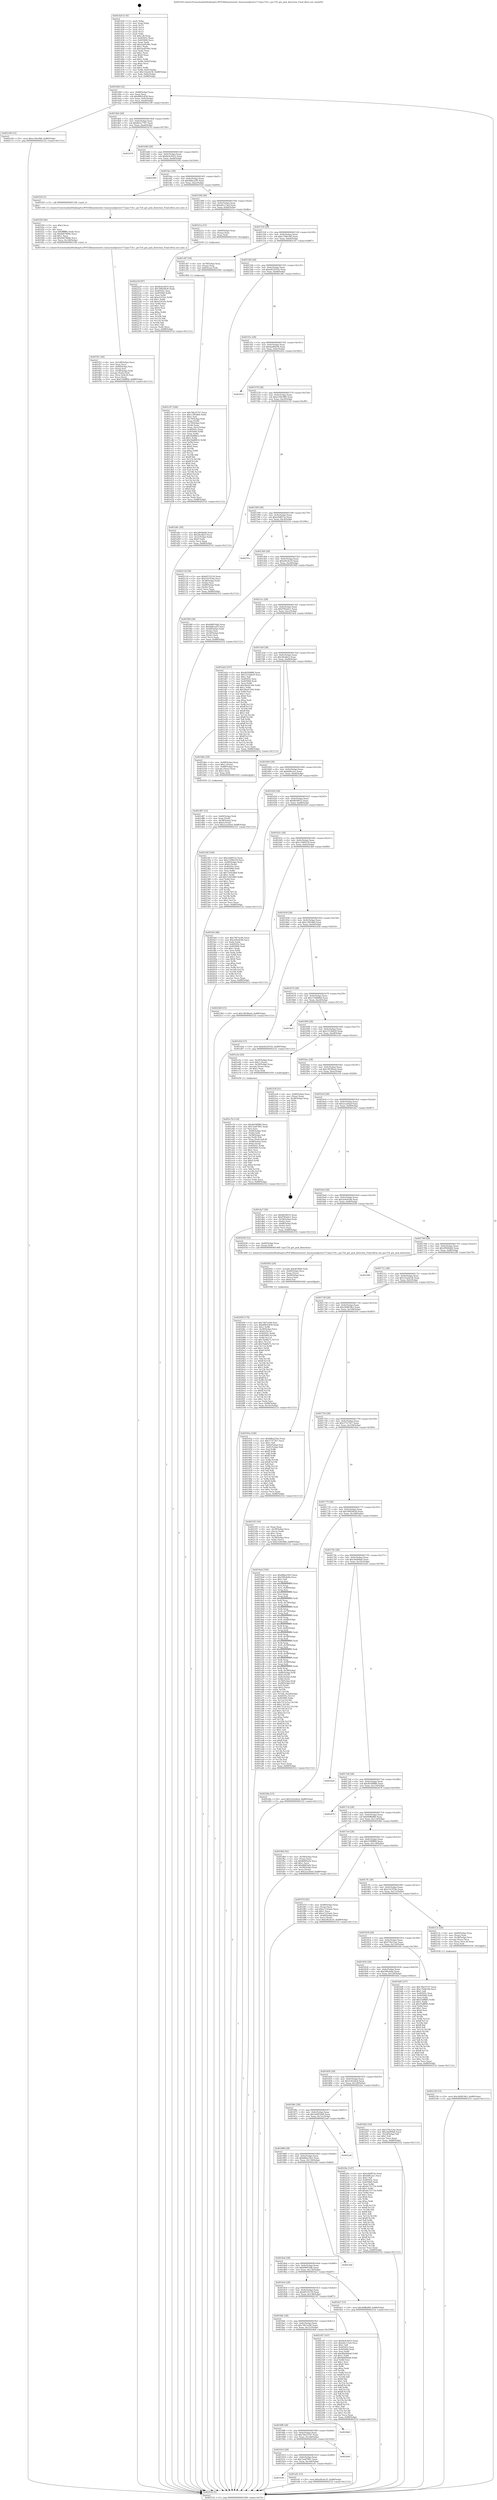digraph "0x401420" {
  label = "0x401420 (/mnt/c/Users/mathe/Desktop/tcc/POCII/binaries/extr_linuxsoundpciice1712psc724.c_psc724_get_jack_detection_Final-ollvm.out::main(0))"
  labelloc = "t"
  node[shape=record]

  Entry [label="",width=0.3,height=0.3,shape=circle,fillcolor=black,style=filled]
  "0x401494" [label="{
     0x401494 [32]\l
     | [instrs]\l
     &nbsp;&nbsp;0x401494 \<+6\>: mov -0x88(%rbp),%eax\l
     &nbsp;&nbsp;0x40149a \<+2\>: mov %eax,%ecx\l
     &nbsp;&nbsp;0x40149c \<+6\>: sub $0x8965c858,%ecx\l
     &nbsp;&nbsp;0x4014a2 \<+6\>: mov %eax,-0x9c(%rbp)\l
     &nbsp;&nbsp;0x4014a8 \<+6\>: mov %ecx,-0xa0(%rbp)\l
     &nbsp;&nbsp;0x4014ae \<+6\>: je 0000000000402109 \<main+0xce9\>\l
  }"]
  "0x402109" [label="{
     0x402109 [15]\l
     | [instrs]\l
     &nbsp;&nbsp;0x402109 \<+10\>: movl $0xe100c986,-0x88(%rbp)\l
     &nbsp;&nbsp;0x402113 \<+5\>: jmp 0000000000402532 \<main+0x1112\>\l
  }"]
  "0x4014b4" [label="{
     0x4014b4 [28]\l
     | [instrs]\l
     &nbsp;&nbsp;0x4014b4 \<+5\>: jmp 00000000004014b9 \<main+0x99\>\l
     &nbsp;&nbsp;0x4014b9 \<+6\>: mov -0x9c(%rbp),%eax\l
     &nbsp;&nbsp;0x4014bf \<+5\>: sub $0x8b3c7707,%eax\l
     &nbsp;&nbsp;0x4014c4 \<+6\>: mov %eax,-0xa4(%rbp)\l
     &nbsp;&nbsp;0x4014ca \<+6\>: je 0000000000401b76 \<main+0x756\>\l
  }"]
  Exit [label="",width=0.3,height=0.3,shape=circle,fillcolor=black,style=filled,peripheries=2]
  "0x401b76" [label="{
     0x401b76\l
  }", style=dashed]
  "0x4014d0" [label="{
     0x4014d0 [28]\l
     | [instrs]\l
     &nbsp;&nbsp;0x4014d0 \<+5\>: jmp 00000000004014d5 \<main+0xb5\>\l
     &nbsp;&nbsp;0x4014d5 \<+6\>: mov -0x9c(%rbp),%eax\l
     &nbsp;&nbsp;0x4014db \<+5\>: sub $0x8e4c4453,%eax\l
     &nbsp;&nbsp;0x4014e0 \<+6\>: mov %eax,-0xa8(%rbp)\l
     &nbsp;&nbsp;0x4014e6 \<+6\>: je 0000000000402500 \<main+0x10e0\>\l
  }"]
  "0x402229" [label="{
     0x402229 [97]\l
     | [instrs]\l
     &nbsp;&nbsp;0x402229 \<+5\>: mov $0x8e4c4453,%ecx\l
     &nbsp;&nbsp;0x40222e \<+5\>: mov $0x39929436,%edx\l
     &nbsp;&nbsp;0x402233 \<+7\>: mov 0x40505c,%esi\l
     &nbsp;&nbsp;0x40223a \<+8\>: mov 0x405060,%r8d\l
     &nbsp;&nbsp;0x402242 \<+3\>: mov %esi,%r9d\l
     &nbsp;&nbsp;0x402245 \<+7\>: add $0xe51f32e,%r9d\l
     &nbsp;&nbsp;0x40224c \<+4\>: sub $0x1,%r9d\l
     &nbsp;&nbsp;0x402250 \<+7\>: sub $0xe51f32e,%r9d\l
     &nbsp;&nbsp;0x402257 \<+4\>: imul %r9d,%esi\l
     &nbsp;&nbsp;0x40225b \<+3\>: and $0x1,%esi\l
     &nbsp;&nbsp;0x40225e \<+3\>: cmp $0x0,%esi\l
     &nbsp;&nbsp;0x402261 \<+4\>: sete %r10b\l
     &nbsp;&nbsp;0x402265 \<+4\>: cmp $0xa,%r8d\l
     &nbsp;&nbsp;0x402269 \<+4\>: setl %r11b\l
     &nbsp;&nbsp;0x40226d \<+3\>: mov %r10b,%bl\l
     &nbsp;&nbsp;0x402270 \<+3\>: and %r11b,%bl\l
     &nbsp;&nbsp;0x402273 \<+3\>: xor %r11b,%r10b\l
     &nbsp;&nbsp;0x402276 \<+3\>: or %r10b,%bl\l
     &nbsp;&nbsp;0x402279 \<+3\>: test $0x1,%bl\l
     &nbsp;&nbsp;0x40227c \<+3\>: cmovne %edx,%ecx\l
     &nbsp;&nbsp;0x40227f \<+6\>: mov %ecx,-0x88(%rbp)\l
     &nbsp;&nbsp;0x402285 \<+5\>: jmp 0000000000402532 \<main+0x1112\>\l
  }"]
  "0x402500" [label="{
     0x402500\l
  }", style=dashed]
  "0x4014ec" [label="{
     0x4014ec [28]\l
     | [instrs]\l
     &nbsp;&nbsp;0x4014ec \<+5\>: jmp 00000000004014f1 \<main+0xd1\>\l
     &nbsp;&nbsp;0x4014f1 \<+6\>: mov -0x9c(%rbp),%eax\l
     &nbsp;&nbsp;0x4014f7 \<+5\>: sub $0x9d6ca2f5,%eax\l
     &nbsp;&nbsp;0x4014fc \<+6\>: mov %eax,-0xac(%rbp)\l
     &nbsp;&nbsp;0x401502 \<+6\>: je 0000000000401f24 \<main+0xb04\>\l
  }"]
  "0x402156" [label="{
     0x402156 [15]\l
     | [instrs]\l
     &nbsp;&nbsp;0x402156 \<+10\>: movl $0x360819b3,-0x88(%rbp)\l
     &nbsp;&nbsp;0x402160 \<+5\>: jmp 0000000000402532 \<main+0x1112\>\l
  }"]
  "0x401f24" [label="{
     0x401f24 [5]\l
     | [instrs]\l
     &nbsp;&nbsp;0x401f24 \<+5\>: call 0000000000401160 \<next_i\>\l
     | [calls]\l
     &nbsp;&nbsp;0x401160 \{1\} (/mnt/c/Users/mathe/Desktop/tcc/POCII/binaries/extr_linuxsoundpciice1712psc724.c_psc724_get_jack_detection_Final-ollvm.out::next_i)\l
  }"]
  "0x401508" [label="{
     0x401508 [28]\l
     | [instrs]\l
     &nbsp;&nbsp;0x401508 \<+5\>: jmp 000000000040150d \<main+0xed\>\l
     &nbsp;&nbsp;0x40150d \<+6\>: mov -0x9c(%rbp),%eax\l
     &nbsp;&nbsp;0x401513 \<+5\>: sub $0xa9cc13e4,%eax\l
     &nbsp;&nbsp;0x401518 \<+6\>: mov %eax,-0xb0(%rbp)\l
     &nbsp;&nbsp;0x40151e \<+6\>: je 000000000040221a \<main+0xdfa\>\l
  }"]
  "0x40205f" [label="{
     0x40205f [170]\l
     | [instrs]\l
     &nbsp;&nbsp;0x40205f \<+5\>: mov $0x7467ac06,%esi\l
     &nbsp;&nbsp;0x402064 \<+5\>: mov $0x8965c858,%edx\l
     &nbsp;&nbsp;0x402069 \<+3\>: mov $0x1,%r8b\l
     &nbsp;&nbsp;0x40206c \<+4\>: mov -0x38(%rbp),%rcx\l
     &nbsp;&nbsp;0x402070 \<+6\>: movl $0x0,(%rcx)\l
     &nbsp;&nbsp;0x402076 \<+8\>: mov 0x40505c,%r9d\l
     &nbsp;&nbsp;0x40207e \<+8\>: mov 0x405060,%r10d\l
     &nbsp;&nbsp;0x402086 \<+3\>: mov %r9d,%r11d\l
     &nbsp;&nbsp;0x402089 \<+7\>: sub $0x7bddf27c,%r11d\l
     &nbsp;&nbsp;0x402090 \<+4\>: sub $0x1,%r11d\l
     &nbsp;&nbsp;0x402094 \<+7\>: add $0x7bddf27c,%r11d\l
     &nbsp;&nbsp;0x40209b \<+4\>: imul %r11d,%r9d\l
     &nbsp;&nbsp;0x40209f \<+4\>: and $0x1,%r9d\l
     &nbsp;&nbsp;0x4020a3 \<+4\>: cmp $0x0,%r9d\l
     &nbsp;&nbsp;0x4020a7 \<+3\>: sete %bl\l
     &nbsp;&nbsp;0x4020aa \<+4\>: cmp $0xa,%r10d\l
     &nbsp;&nbsp;0x4020ae \<+4\>: setl %r14b\l
     &nbsp;&nbsp;0x4020b2 \<+3\>: mov %bl,%r15b\l
     &nbsp;&nbsp;0x4020b5 \<+4\>: xor $0xff,%r15b\l
     &nbsp;&nbsp;0x4020b9 \<+3\>: mov %r14b,%r12b\l
     &nbsp;&nbsp;0x4020bc \<+4\>: xor $0xff,%r12b\l
     &nbsp;&nbsp;0x4020c0 \<+4\>: xor $0x1,%r8b\l
     &nbsp;&nbsp;0x4020c4 \<+3\>: mov %r15b,%r13b\l
     &nbsp;&nbsp;0x4020c7 \<+4\>: and $0xff,%r13b\l
     &nbsp;&nbsp;0x4020cb \<+3\>: and %r8b,%bl\l
     &nbsp;&nbsp;0x4020ce \<+3\>: mov %r12b,%cl\l
     &nbsp;&nbsp;0x4020d1 \<+3\>: and $0xff,%cl\l
     &nbsp;&nbsp;0x4020d4 \<+3\>: and %r8b,%r14b\l
     &nbsp;&nbsp;0x4020d7 \<+3\>: or %bl,%r13b\l
     &nbsp;&nbsp;0x4020da \<+3\>: or %r14b,%cl\l
     &nbsp;&nbsp;0x4020dd \<+3\>: xor %cl,%r13b\l
     &nbsp;&nbsp;0x4020e0 \<+3\>: or %r12b,%r15b\l
     &nbsp;&nbsp;0x4020e3 \<+4\>: xor $0xff,%r15b\l
     &nbsp;&nbsp;0x4020e7 \<+4\>: or $0x1,%r8b\l
     &nbsp;&nbsp;0x4020eb \<+3\>: and %r8b,%r15b\l
     &nbsp;&nbsp;0x4020ee \<+3\>: or %r15b,%r13b\l
     &nbsp;&nbsp;0x4020f1 \<+4\>: test $0x1,%r13b\l
     &nbsp;&nbsp;0x4020f5 \<+3\>: cmovne %edx,%esi\l
     &nbsp;&nbsp;0x4020f8 \<+6\>: mov %esi,-0x88(%rbp)\l
     &nbsp;&nbsp;0x4020fe \<+6\>: mov %eax,-0x14c(%rbp)\l
     &nbsp;&nbsp;0x402104 \<+5\>: jmp 0000000000402532 \<main+0x1112\>\l
  }"]
  "0x40221a" [label="{
     0x40221a [15]\l
     | [instrs]\l
     &nbsp;&nbsp;0x40221a \<+4\>: mov -0x60(%rbp),%rax\l
     &nbsp;&nbsp;0x40221e \<+3\>: mov (%rax),%rax\l
     &nbsp;&nbsp;0x402221 \<+3\>: mov %rax,%rdi\l
     &nbsp;&nbsp;0x402224 \<+5\>: call 0000000000401030 \<free@plt\>\l
     | [calls]\l
     &nbsp;&nbsp;0x401030 \{1\} (unknown)\l
  }"]
  "0x401524" [label="{
     0x401524 [28]\l
     | [instrs]\l
     &nbsp;&nbsp;0x401524 \<+5\>: jmp 0000000000401529 \<main+0x109\>\l
     &nbsp;&nbsp;0x401529 \<+6\>: mov -0x9c(%rbp),%eax\l
     &nbsp;&nbsp;0x40152f \<+5\>: sub $0xc704b19d,%eax\l
     &nbsp;&nbsp;0x401534 \<+6\>: mov %eax,-0xb4(%rbp)\l
     &nbsp;&nbsp;0x40153a \<+6\>: je 0000000000401c87 \<main+0x867\>\l
  }"]
  "0x402042" [label="{
     0x402042 [29]\l
     | [instrs]\l
     &nbsp;&nbsp;0x402042 \<+10\>: movabs $0x4030b6,%rdi\l
     &nbsp;&nbsp;0x40204c \<+4\>: mov -0x40(%rbp),%rcx\l
     &nbsp;&nbsp;0x402050 \<+2\>: mov %eax,(%rcx)\l
     &nbsp;&nbsp;0x402052 \<+4\>: mov -0x40(%rbp),%rcx\l
     &nbsp;&nbsp;0x402056 \<+2\>: mov (%rcx),%esi\l
     &nbsp;&nbsp;0x402058 \<+2\>: mov $0x0,%al\l
     &nbsp;&nbsp;0x40205a \<+5\>: call 0000000000401040 \<printf@plt\>\l
     | [calls]\l
     &nbsp;&nbsp;0x401040 \{1\} (unknown)\l
  }"]
  "0x401c87" [label="{
     0x401c87 [16]\l
     | [instrs]\l
     &nbsp;&nbsp;0x401c87 \<+4\>: mov -0x78(%rbp),%rax\l
     &nbsp;&nbsp;0x401c8b \<+3\>: mov (%rax),%rax\l
     &nbsp;&nbsp;0x401c8e \<+4\>: mov 0x8(%rax),%rdi\l
     &nbsp;&nbsp;0x401c92 \<+5\>: call 0000000000401060 \<atoi@plt\>\l
     | [calls]\l
     &nbsp;&nbsp;0x401060 \{1\} (unknown)\l
  }"]
  "0x401540" [label="{
     0x401540 [28]\l
     | [instrs]\l
     &nbsp;&nbsp;0x401540 \<+5\>: jmp 0000000000401545 \<main+0x125\>\l
     &nbsp;&nbsp;0x401545 \<+6\>: mov -0x9c(%rbp),%eax\l
     &nbsp;&nbsp;0x40154b \<+5\>: sub $0xd4229102,%eax\l
     &nbsp;&nbsp;0x401550 \<+6\>: mov %eax,-0xb8(%rbp)\l
     &nbsp;&nbsp;0x401556 \<+6\>: je 0000000000401d4c \<main+0x92c\>\l
  }"]
  "0x401f51" [label="{
     0x401f51 [44]\l
     | [instrs]\l
     &nbsp;&nbsp;0x401f51 \<+6\>: mov -0x148(%rbp),%ecx\l
     &nbsp;&nbsp;0x401f57 \<+3\>: imul %eax,%ecx\l
     &nbsp;&nbsp;0x401f5a \<+4\>: mov -0x60(%rbp),%rsi\l
     &nbsp;&nbsp;0x401f5e \<+3\>: mov (%rsi),%rsi\l
     &nbsp;&nbsp;0x401f61 \<+4\>: mov -0x58(%rbp),%rdi\l
     &nbsp;&nbsp;0x401f65 \<+3\>: movslq (%rdi),%rdi\l
     &nbsp;&nbsp;0x401f68 \<+4\>: mov (%rsi,%rdi,8),%rsi\l
     &nbsp;&nbsp;0x401f6c \<+2\>: mov %ecx,(%rsi)\l
     &nbsp;&nbsp;0x401f6e \<+10\>: movl $0x5180ff04,-0x88(%rbp)\l
     &nbsp;&nbsp;0x401f78 \<+5\>: jmp 0000000000402532 \<main+0x1112\>\l
  }"]
  "0x401d4c" [label="{
     0x401d4c [30]\l
     | [instrs]\l
     &nbsp;&nbsp;0x401d4c \<+5\>: mov $0x2f044bb6,%eax\l
     &nbsp;&nbsp;0x401d51 \<+5\>: mov $0x28cdbe5,%ecx\l
     &nbsp;&nbsp;0x401d56 \<+3\>: mov -0x2c(%rbp),%edx\l
     &nbsp;&nbsp;0x401d59 \<+3\>: cmp $0x0,%edx\l
     &nbsp;&nbsp;0x401d5c \<+3\>: cmove %ecx,%eax\l
     &nbsp;&nbsp;0x401d5f \<+6\>: mov %eax,-0x88(%rbp)\l
     &nbsp;&nbsp;0x401d65 \<+5\>: jmp 0000000000402532 \<main+0x1112\>\l
  }"]
  "0x40155c" [label="{
     0x40155c [28]\l
     | [instrs]\l
     &nbsp;&nbsp;0x40155c \<+5\>: jmp 0000000000401561 \<main+0x141\>\l
     &nbsp;&nbsp;0x401561 \<+6\>: mov -0x9c(%rbp),%eax\l
     &nbsp;&nbsp;0x401567 \<+5\>: sub $0xdad842f4,%eax\l
     &nbsp;&nbsp;0x40156c \<+6\>: mov %eax,-0xbc(%rbp)\l
     &nbsp;&nbsp;0x401572 \<+6\>: je 0000000000402422 \<main+0x1002\>\l
  }"]
  "0x401f29" [label="{
     0x401f29 [40]\l
     | [instrs]\l
     &nbsp;&nbsp;0x401f29 \<+5\>: mov $0x2,%ecx\l
     &nbsp;&nbsp;0x401f2e \<+1\>: cltd\l
     &nbsp;&nbsp;0x401f2f \<+2\>: idiv %ecx\l
     &nbsp;&nbsp;0x401f31 \<+6\>: imul $0xfffffffe,%edx,%ecx\l
     &nbsp;&nbsp;0x401f37 \<+6\>: sub $0x6467808e,%ecx\l
     &nbsp;&nbsp;0x401f3d \<+3\>: add $0x1,%ecx\l
     &nbsp;&nbsp;0x401f40 \<+6\>: add $0x6467808e,%ecx\l
     &nbsp;&nbsp;0x401f46 \<+6\>: mov %ecx,-0x148(%rbp)\l
     &nbsp;&nbsp;0x401f4c \<+5\>: call 0000000000401160 \<next_i\>\l
     | [calls]\l
     &nbsp;&nbsp;0x401160 \{1\} (/mnt/c/Users/mathe/Desktop/tcc/POCII/binaries/extr_linuxsoundpciice1712psc724.c_psc724_get_jack_detection_Final-ollvm.out::next_i)\l
  }"]
  "0x402422" [label="{
     0x402422\l
  }", style=dashed]
  "0x401578" [label="{
     0x401578 [28]\l
     | [instrs]\l
     &nbsp;&nbsp;0x401578 \<+5\>: jmp 000000000040157d \<main+0x15d\>\l
     &nbsp;&nbsp;0x40157d \<+6\>: mov -0x9c(%rbp),%eax\l
     &nbsp;&nbsp;0x401583 \<+5\>: sub $0xe100c986,%eax\l
     &nbsp;&nbsp;0x401588 \<+6\>: mov %eax,-0xc0(%rbp)\l
     &nbsp;&nbsp;0x40158e \<+6\>: je 0000000000402118 \<main+0xcf8\>\l
  }"]
  "0x401930" [label="{
     0x401930\l
  }", style=dashed]
  "0x402118" [label="{
     0x402118 [36]\l
     | [instrs]\l
     &nbsp;&nbsp;0x402118 \<+5\>: mov $0x6f155150,%eax\l
     &nbsp;&nbsp;0x40211d \<+5\>: mov $0x51b7f34a,%ecx\l
     &nbsp;&nbsp;0x402122 \<+4\>: mov -0x38(%rbp),%rdx\l
     &nbsp;&nbsp;0x402126 \<+2\>: mov (%rdx),%esi\l
     &nbsp;&nbsp;0x402128 \<+4\>: mov -0x68(%rbp),%rdx\l
     &nbsp;&nbsp;0x40212c \<+2\>: cmp (%rdx),%esi\l
     &nbsp;&nbsp;0x40212e \<+3\>: cmovl %ecx,%eax\l
     &nbsp;&nbsp;0x402131 \<+6\>: mov %eax,-0x88(%rbp)\l
     &nbsp;&nbsp;0x402137 \<+5\>: jmp 0000000000402532 \<main+0x1112\>\l
  }"]
  "0x401594" [label="{
     0x401594 [28]\l
     | [instrs]\l
     &nbsp;&nbsp;0x401594 \<+5\>: jmp 0000000000401599 \<main+0x179\>\l
     &nbsp;&nbsp;0x401599 \<+6\>: mov -0x9c(%rbp),%eax\l
     &nbsp;&nbsp;0x40159f \<+5\>: sub $0xe2b8f15e,%eax\l
     &nbsp;&nbsp;0x4015a4 \<+6\>: mov %eax,-0xc4(%rbp)\l
     &nbsp;&nbsp;0x4015aa \<+6\>: je 000000000040251e \<main+0x10fe\>\l
  }"]
  "0x401ef1" [label="{
     0x401ef1 [15]\l
     | [instrs]\l
     &nbsp;&nbsp;0x401ef1 \<+10\>: movl $0xef4c4e35,-0x88(%rbp)\l
     &nbsp;&nbsp;0x401efb \<+5\>: jmp 0000000000402532 \<main+0x1112\>\l
  }"]
  "0x40251e" [label="{
     0x40251e\l
  }", style=dashed]
  "0x4015b0" [label="{
     0x4015b0 [28]\l
     | [instrs]\l
     &nbsp;&nbsp;0x4015b0 \<+5\>: jmp 00000000004015b5 \<main+0x195\>\l
     &nbsp;&nbsp;0x4015b5 \<+6\>: mov -0x9c(%rbp),%eax\l
     &nbsp;&nbsp;0x4015bb \<+5\>: sub $0xef4c4e35,%eax\l
     &nbsp;&nbsp;0x4015c0 \<+6\>: mov %eax,-0xc8(%rbp)\l
     &nbsp;&nbsp;0x4015c6 \<+6\>: je 0000000000401f00 \<main+0xae0\>\l
  }"]
  "0x401914" [label="{
     0x401914 [28]\l
     | [instrs]\l
     &nbsp;&nbsp;0x401914 \<+5\>: jmp 0000000000401919 \<main+0x4f9\>\l
     &nbsp;&nbsp;0x401919 \<+6\>: mov -0x9c(%rbp),%eax\l
     &nbsp;&nbsp;0x40191f \<+5\>: sub $0x7ea87901,%eax\l
     &nbsp;&nbsp;0x401924 \<+6\>: mov %eax,-0x144(%rbp)\l
     &nbsp;&nbsp;0x40192a \<+6\>: je 0000000000401ef1 \<main+0xad1\>\l
  }"]
  "0x401f00" [label="{
     0x401f00 [36]\l
     | [instrs]\l
     &nbsp;&nbsp;0x401f00 \<+5\>: mov $0x696f14db,%eax\l
     &nbsp;&nbsp;0x401f05 \<+5\>: mov $0x9d6ca2f5,%ecx\l
     &nbsp;&nbsp;0x401f0a \<+4\>: mov -0x48(%rbp),%rdx\l
     &nbsp;&nbsp;0x401f0e \<+2\>: mov (%rdx),%esi\l
     &nbsp;&nbsp;0x401f10 \<+4\>: mov -0x50(%rbp),%rdx\l
     &nbsp;&nbsp;0x401f14 \<+2\>: cmp (%rdx),%esi\l
     &nbsp;&nbsp;0x401f16 \<+3\>: cmovl %ecx,%eax\l
     &nbsp;&nbsp;0x401f19 \<+6\>: mov %eax,-0x88(%rbp)\l
     &nbsp;&nbsp;0x401f1f \<+5\>: jmp 0000000000402532 \<main+0x1112\>\l
  }"]
  "0x4015cc" [label="{
     0x4015cc [28]\l
     | [instrs]\l
     &nbsp;&nbsp;0x4015cc \<+5\>: jmp 00000000004015d1 \<main+0x1b1\>\l
     &nbsp;&nbsp;0x4015d1 \<+6\>: mov -0x9c(%rbp),%eax\l
     &nbsp;&nbsp;0x4015d7 \<+5\>: sub $0xf785a6c1,%eax\l
     &nbsp;&nbsp;0x4015dc \<+6\>: mov %eax,-0xcc(%rbp)\l
     &nbsp;&nbsp;0x4015e2 \<+6\>: je 0000000000401dcb \<main+0x9ab\>\l
  }"]
  "0x402440" [label="{
     0x402440\l
  }", style=dashed]
  "0x401dcb" [label="{
     0x401dcb [147]\l
     | [instrs]\l
     &nbsp;&nbsp;0x401dcb \<+5\>: mov $0x4b599f86,%eax\l
     &nbsp;&nbsp;0x401dd0 \<+5\>: mov $0x1533b629,%ecx\l
     &nbsp;&nbsp;0x401dd5 \<+2\>: mov $0x1,%dl\l
     &nbsp;&nbsp;0x401dd7 \<+7\>: mov 0x40505c,%esi\l
     &nbsp;&nbsp;0x401dde \<+7\>: mov 0x405060,%edi\l
     &nbsp;&nbsp;0x401de5 \<+3\>: mov %esi,%r8d\l
     &nbsp;&nbsp;0x401de8 \<+7\>: add $0x58ed1304,%r8d\l
     &nbsp;&nbsp;0x401def \<+4\>: sub $0x1,%r8d\l
     &nbsp;&nbsp;0x401df3 \<+7\>: sub $0x58ed1304,%r8d\l
     &nbsp;&nbsp;0x401dfa \<+4\>: imul %r8d,%esi\l
     &nbsp;&nbsp;0x401dfe \<+3\>: and $0x1,%esi\l
     &nbsp;&nbsp;0x401e01 \<+3\>: cmp $0x0,%esi\l
     &nbsp;&nbsp;0x401e04 \<+4\>: sete %r9b\l
     &nbsp;&nbsp;0x401e08 \<+3\>: cmp $0xa,%edi\l
     &nbsp;&nbsp;0x401e0b \<+4\>: setl %r10b\l
     &nbsp;&nbsp;0x401e0f \<+3\>: mov %r9b,%r11b\l
     &nbsp;&nbsp;0x401e12 \<+4\>: xor $0xff,%r11b\l
     &nbsp;&nbsp;0x401e16 \<+3\>: mov %r10b,%bl\l
     &nbsp;&nbsp;0x401e19 \<+3\>: xor $0xff,%bl\l
     &nbsp;&nbsp;0x401e1c \<+3\>: xor $0x1,%dl\l
     &nbsp;&nbsp;0x401e1f \<+3\>: mov %r11b,%r14b\l
     &nbsp;&nbsp;0x401e22 \<+4\>: and $0xff,%r14b\l
     &nbsp;&nbsp;0x401e26 \<+3\>: and %dl,%r9b\l
     &nbsp;&nbsp;0x401e29 \<+3\>: mov %bl,%r15b\l
     &nbsp;&nbsp;0x401e2c \<+4\>: and $0xff,%r15b\l
     &nbsp;&nbsp;0x401e30 \<+3\>: and %dl,%r10b\l
     &nbsp;&nbsp;0x401e33 \<+3\>: or %r9b,%r14b\l
     &nbsp;&nbsp;0x401e36 \<+3\>: or %r10b,%r15b\l
     &nbsp;&nbsp;0x401e39 \<+3\>: xor %r15b,%r14b\l
     &nbsp;&nbsp;0x401e3c \<+3\>: or %bl,%r11b\l
     &nbsp;&nbsp;0x401e3f \<+4\>: xor $0xff,%r11b\l
     &nbsp;&nbsp;0x401e43 \<+3\>: or $0x1,%dl\l
     &nbsp;&nbsp;0x401e46 \<+3\>: and %dl,%r11b\l
     &nbsp;&nbsp;0x401e49 \<+3\>: or %r11b,%r14b\l
     &nbsp;&nbsp;0x401e4c \<+4\>: test $0x1,%r14b\l
     &nbsp;&nbsp;0x401e50 \<+3\>: cmovne %ecx,%eax\l
     &nbsp;&nbsp;0x401e53 \<+6\>: mov %eax,-0x88(%rbp)\l
     &nbsp;&nbsp;0x401e59 \<+5\>: jmp 0000000000402532 \<main+0x1112\>\l
  }"]
  "0x4015e8" [label="{
     0x4015e8 [28]\l
     | [instrs]\l
     &nbsp;&nbsp;0x4015e8 \<+5\>: jmp 00000000004015ed \<main+0x1cd\>\l
     &nbsp;&nbsp;0x4015ed \<+6\>: mov -0x9c(%rbp),%eax\l
     &nbsp;&nbsp;0x4015f3 \<+5\>: sub $0x28cdbe5,%eax\l
     &nbsp;&nbsp;0x4015f8 \<+6\>: mov %eax,-0xd0(%rbp)\l
     &nbsp;&nbsp;0x4015fe \<+6\>: je 0000000000401d6a \<main+0x94a\>\l
  }"]
  "0x4018f8" [label="{
     0x4018f8 [28]\l
     | [instrs]\l
     &nbsp;&nbsp;0x4018f8 \<+5\>: jmp 00000000004018fd \<main+0x4dd\>\l
     &nbsp;&nbsp;0x4018fd \<+6\>: mov -0x9c(%rbp),%eax\l
     &nbsp;&nbsp;0x401903 \<+5\>: sub $0x76b35747,%eax\l
     &nbsp;&nbsp;0x401908 \<+6\>: mov %eax,-0x140(%rbp)\l
     &nbsp;&nbsp;0x40190e \<+6\>: je 0000000000402440 \<main+0x1020\>\l
  }"]
  "0x401d6a" [label="{
     0x401d6a [29]\l
     | [instrs]\l
     &nbsp;&nbsp;0x401d6a \<+4\>: mov -0x68(%rbp),%rax\l
     &nbsp;&nbsp;0x401d6e \<+6\>: movl $0x1,(%rax)\l
     &nbsp;&nbsp;0x401d74 \<+4\>: mov -0x68(%rbp),%rax\l
     &nbsp;&nbsp;0x401d78 \<+3\>: movslq (%rax),%rax\l
     &nbsp;&nbsp;0x401d7b \<+4\>: shl $0x3,%rax\l
     &nbsp;&nbsp;0x401d7f \<+3\>: mov %rax,%rdi\l
     &nbsp;&nbsp;0x401d82 \<+5\>: call 0000000000401050 \<malloc@plt\>\l
     | [calls]\l
     &nbsp;&nbsp;0x401050 \{1\} (unknown)\l
  }"]
  "0x401604" [label="{
     0x401604 [28]\l
     | [instrs]\l
     &nbsp;&nbsp;0x401604 \<+5\>: jmp 0000000000401609 \<main+0x1e9\>\l
     &nbsp;&nbsp;0x401609 \<+6\>: mov -0x9c(%rbp),%eax\l
     &nbsp;&nbsp;0x40160f \<+5\>: sub $0x6d6c2a1,%eax\l
     &nbsp;&nbsp;0x401614 \<+6\>: mov %eax,-0xd4(%rbp)\l
     &nbsp;&nbsp;0x40161a \<+6\>: je 000000000040234f \<main+0xf2f\>\l
  }"]
  "0x4024b8" [label="{
     0x4024b8\l
  }", style=dashed]
  "0x40234f" [label="{
     0x40234f [106]\l
     | [instrs]\l
     &nbsp;&nbsp;0x40234f \<+5\>: mov $0xe2b8f15e,%eax\l
     &nbsp;&nbsp;0x402354 \<+5\>: mov $0x11090218,%ecx\l
     &nbsp;&nbsp;0x402359 \<+4\>: mov -0x80(%rbp),%rdx\l
     &nbsp;&nbsp;0x40235d \<+6\>: movl $0x0,(%rdx)\l
     &nbsp;&nbsp;0x402363 \<+7\>: mov 0x40505c,%esi\l
     &nbsp;&nbsp;0x40236a \<+7\>: mov 0x405060,%edi\l
     &nbsp;&nbsp;0x402371 \<+3\>: mov %esi,%r8d\l
     &nbsp;&nbsp;0x402374 \<+7\>: sub $0x7c643d64,%r8d\l
     &nbsp;&nbsp;0x40237b \<+4\>: sub $0x1,%r8d\l
     &nbsp;&nbsp;0x40237f \<+7\>: add $0x7c643d64,%r8d\l
     &nbsp;&nbsp;0x402386 \<+4\>: imul %r8d,%esi\l
     &nbsp;&nbsp;0x40238a \<+3\>: and $0x1,%esi\l
     &nbsp;&nbsp;0x40238d \<+3\>: cmp $0x0,%esi\l
     &nbsp;&nbsp;0x402390 \<+4\>: sete %r9b\l
     &nbsp;&nbsp;0x402394 \<+3\>: cmp $0xa,%edi\l
     &nbsp;&nbsp;0x402397 \<+4\>: setl %r10b\l
     &nbsp;&nbsp;0x40239b \<+3\>: mov %r9b,%r11b\l
     &nbsp;&nbsp;0x40239e \<+3\>: and %r10b,%r11b\l
     &nbsp;&nbsp;0x4023a1 \<+3\>: xor %r10b,%r9b\l
     &nbsp;&nbsp;0x4023a4 \<+3\>: or %r9b,%r11b\l
     &nbsp;&nbsp;0x4023a7 \<+4\>: test $0x1,%r11b\l
     &nbsp;&nbsp;0x4023ab \<+3\>: cmovne %ecx,%eax\l
     &nbsp;&nbsp;0x4023ae \<+6\>: mov %eax,-0x88(%rbp)\l
     &nbsp;&nbsp;0x4023b4 \<+5\>: jmp 0000000000402532 \<main+0x1112\>\l
  }"]
  "0x401620" [label="{
     0x401620 [28]\l
     | [instrs]\l
     &nbsp;&nbsp;0x401620 \<+5\>: jmp 0000000000401625 \<main+0x205\>\l
     &nbsp;&nbsp;0x401625 \<+6\>: mov -0x9c(%rbp),%eax\l
     &nbsp;&nbsp;0x40162b \<+5\>: sub $0x8b56033,%eax\l
     &nbsp;&nbsp;0x401630 \<+6\>: mov %eax,-0xd8(%rbp)\l
     &nbsp;&nbsp;0x401636 \<+6\>: je 0000000000401fe0 \<main+0xbc0\>\l
  }"]
  "0x4018dc" [label="{
     0x4018dc [28]\l
     | [instrs]\l
     &nbsp;&nbsp;0x4018dc \<+5\>: jmp 00000000004018e1 \<main+0x4c1\>\l
     &nbsp;&nbsp;0x4018e1 \<+6\>: mov -0x9c(%rbp),%eax\l
     &nbsp;&nbsp;0x4018e7 \<+5\>: sub $0x7467ac06,%eax\l
     &nbsp;&nbsp;0x4018ec \<+6\>: mov %eax,-0x13c(%rbp)\l
     &nbsp;&nbsp;0x4018f2 \<+6\>: je 00000000004024b8 \<main+0x1098\>\l
  }"]
  "0x401fe0" [label="{
     0x401fe0 [86]\l
     | [instrs]\l
     &nbsp;&nbsp;0x401fe0 \<+5\>: mov $0x7467ac06,%eax\l
     &nbsp;&nbsp;0x401fe5 \<+5\>: mov $0x2e0e4c84,%ecx\l
     &nbsp;&nbsp;0x401fea \<+2\>: xor %edx,%edx\l
     &nbsp;&nbsp;0x401fec \<+7\>: mov 0x40505c,%esi\l
     &nbsp;&nbsp;0x401ff3 \<+7\>: mov 0x405060,%edi\l
     &nbsp;&nbsp;0x401ffa \<+3\>: sub $0x1,%edx\l
     &nbsp;&nbsp;0x401ffd \<+3\>: mov %esi,%r8d\l
     &nbsp;&nbsp;0x402000 \<+3\>: add %edx,%r8d\l
     &nbsp;&nbsp;0x402003 \<+4\>: imul %r8d,%esi\l
     &nbsp;&nbsp;0x402007 \<+3\>: and $0x1,%esi\l
     &nbsp;&nbsp;0x40200a \<+3\>: cmp $0x0,%esi\l
     &nbsp;&nbsp;0x40200d \<+4\>: sete %r9b\l
     &nbsp;&nbsp;0x402011 \<+3\>: cmp $0xa,%edi\l
     &nbsp;&nbsp;0x402014 \<+4\>: setl %r10b\l
     &nbsp;&nbsp;0x402018 \<+3\>: mov %r9b,%r11b\l
     &nbsp;&nbsp;0x40201b \<+3\>: and %r10b,%r11b\l
     &nbsp;&nbsp;0x40201e \<+3\>: xor %r10b,%r9b\l
     &nbsp;&nbsp;0x402021 \<+3\>: or %r9b,%r11b\l
     &nbsp;&nbsp;0x402024 \<+4\>: test $0x1,%r11b\l
     &nbsp;&nbsp;0x402028 \<+3\>: cmovne %ecx,%eax\l
     &nbsp;&nbsp;0x40202b \<+6\>: mov %eax,-0x88(%rbp)\l
     &nbsp;&nbsp;0x402031 \<+5\>: jmp 0000000000402532 \<main+0x1112\>\l
  }"]
  "0x40163c" [label="{
     0x40163c [28]\l
     | [instrs]\l
     &nbsp;&nbsp;0x40163c \<+5\>: jmp 0000000000401641 \<main+0x221\>\l
     &nbsp;&nbsp;0x401641 \<+6\>: mov -0x9c(%rbp),%eax\l
     &nbsp;&nbsp;0x401647 \<+5\>: sub $0x11090218,%eax\l
     &nbsp;&nbsp;0x40164c \<+6\>: mov %eax,-0xdc(%rbp)\l
     &nbsp;&nbsp;0x401652 \<+6\>: je 00000000004023b9 \<main+0xf99\>\l
  }"]
  "0x402187" [label="{
     0x402187 [147]\l
     | [instrs]\l
     &nbsp;&nbsp;0x402187 \<+5\>: mov $0x8e4c4453,%eax\l
     &nbsp;&nbsp;0x40218c \<+5\>: mov $0xa9cc13e4,%ecx\l
     &nbsp;&nbsp;0x402191 \<+2\>: mov $0x1,%dl\l
     &nbsp;&nbsp;0x402193 \<+7\>: mov 0x40505c,%esi\l
     &nbsp;&nbsp;0x40219a \<+7\>: mov 0x405060,%edi\l
     &nbsp;&nbsp;0x4021a1 \<+3\>: mov %esi,%r8d\l
     &nbsp;&nbsp;0x4021a4 \<+7\>: add $0x9bb09da8,%r8d\l
     &nbsp;&nbsp;0x4021ab \<+4\>: sub $0x1,%r8d\l
     &nbsp;&nbsp;0x4021af \<+7\>: sub $0x9bb09da8,%r8d\l
     &nbsp;&nbsp;0x4021b6 \<+4\>: imul %r8d,%esi\l
     &nbsp;&nbsp;0x4021ba \<+3\>: and $0x1,%esi\l
     &nbsp;&nbsp;0x4021bd \<+3\>: cmp $0x0,%esi\l
     &nbsp;&nbsp;0x4021c0 \<+4\>: sete %r9b\l
     &nbsp;&nbsp;0x4021c4 \<+3\>: cmp $0xa,%edi\l
     &nbsp;&nbsp;0x4021c7 \<+4\>: setl %r10b\l
     &nbsp;&nbsp;0x4021cb \<+3\>: mov %r9b,%r11b\l
     &nbsp;&nbsp;0x4021ce \<+4\>: xor $0xff,%r11b\l
     &nbsp;&nbsp;0x4021d2 \<+3\>: mov %r10b,%bl\l
     &nbsp;&nbsp;0x4021d5 \<+3\>: xor $0xff,%bl\l
     &nbsp;&nbsp;0x4021d8 \<+3\>: xor $0x1,%dl\l
     &nbsp;&nbsp;0x4021db \<+3\>: mov %r11b,%r14b\l
     &nbsp;&nbsp;0x4021de \<+4\>: and $0xff,%r14b\l
     &nbsp;&nbsp;0x4021e2 \<+3\>: and %dl,%r9b\l
     &nbsp;&nbsp;0x4021e5 \<+3\>: mov %bl,%r15b\l
     &nbsp;&nbsp;0x4021e8 \<+4\>: and $0xff,%r15b\l
     &nbsp;&nbsp;0x4021ec \<+3\>: and %dl,%r10b\l
     &nbsp;&nbsp;0x4021ef \<+3\>: or %r9b,%r14b\l
     &nbsp;&nbsp;0x4021f2 \<+3\>: or %r10b,%r15b\l
     &nbsp;&nbsp;0x4021f5 \<+3\>: xor %r15b,%r14b\l
     &nbsp;&nbsp;0x4021f8 \<+3\>: or %bl,%r11b\l
     &nbsp;&nbsp;0x4021fb \<+4\>: xor $0xff,%r11b\l
     &nbsp;&nbsp;0x4021ff \<+3\>: or $0x1,%dl\l
     &nbsp;&nbsp;0x402202 \<+3\>: and %dl,%r11b\l
     &nbsp;&nbsp;0x402205 \<+3\>: or %r11b,%r14b\l
     &nbsp;&nbsp;0x402208 \<+4\>: test $0x1,%r14b\l
     &nbsp;&nbsp;0x40220c \<+3\>: cmovne %ecx,%eax\l
     &nbsp;&nbsp;0x40220f \<+6\>: mov %eax,-0x88(%rbp)\l
     &nbsp;&nbsp;0x402215 \<+5\>: jmp 0000000000402532 \<main+0x1112\>\l
  }"]
  "0x4023b9" [label="{
     0x4023b9 [15]\l
     | [instrs]\l
     &nbsp;&nbsp;0x4023b9 \<+10\>: movl $0x19038ae4,-0x88(%rbp)\l
     &nbsp;&nbsp;0x4023c3 \<+5\>: jmp 0000000000402532 \<main+0x1112\>\l
  }"]
  "0x401658" [label="{
     0x401658 [28]\l
     | [instrs]\l
     &nbsp;&nbsp;0x401658 \<+5\>: jmp 000000000040165d \<main+0x23d\>\l
     &nbsp;&nbsp;0x40165d \<+6\>: mov -0x9c(%rbp),%eax\l
     &nbsp;&nbsp;0x401663 \<+5\>: sub $0x11f65db0,%eax\l
     &nbsp;&nbsp;0x401668 \<+6\>: mov %eax,-0xe0(%rbp)\l
     &nbsp;&nbsp;0x40166e \<+6\>: je 0000000000401d3d \<main+0x91d\>\l
  }"]
  "0x4018c0" [label="{
     0x4018c0 [28]\l
     | [instrs]\l
     &nbsp;&nbsp;0x4018c0 \<+5\>: jmp 00000000004018c5 \<main+0x4a5\>\l
     &nbsp;&nbsp;0x4018c5 \<+6\>: mov -0x9c(%rbp),%eax\l
     &nbsp;&nbsp;0x4018cb \<+5\>: sub $0x6f155150,%eax\l
     &nbsp;&nbsp;0x4018d0 \<+6\>: mov %eax,-0x138(%rbp)\l
     &nbsp;&nbsp;0x4018d6 \<+6\>: je 0000000000402187 \<main+0xd67\>\l
  }"]
  "0x401d3d" [label="{
     0x401d3d [15]\l
     | [instrs]\l
     &nbsp;&nbsp;0x401d3d \<+10\>: movl $0xd4229102,-0x88(%rbp)\l
     &nbsp;&nbsp;0x401d47 \<+5\>: jmp 0000000000402532 \<main+0x1112\>\l
  }"]
  "0x401674" [label="{
     0x401674 [28]\l
     | [instrs]\l
     &nbsp;&nbsp;0x401674 \<+5\>: jmp 0000000000401679 \<main+0x259\>\l
     &nbsp;&nbsp;0x401679 \<+6\>: mov -0x9c(%rbp),%eax\l
     &nbsp;&nbsp;0x40167f \<+5\>: sub $0x1359686d,%eax\l
     &nbsp;&nbsp;0x401684 \<+6\>: mov %eax,-0xe4(%rbp)\l
     &nbsp;&nbsp;0x40168a \<+6\>: je 0000000000401be5 \<main+0x7c5\>\l
  }"]
  "0x401fa7" [label="{
     0x401fa7 [15]\l
     | [instrs]\l
     &nbsp;&nbsp;0x401fa7 \<+10\>: movl $0x4bffbd89,-0x88(%rbp)\l
     &nbsp;&nbsp;0x401fb1 \<+5\>: jmp 0000000000402532 \<main+0x1112\>\l
  }"]
  "0x401be5" [label="{
     0x401be5\l
  }", style=dashed]
  "0x401690" [label="{
     0x401690 [28]\l
     | [instrs]\l
     &nbsp;&nbsp;0x401690 \<+5\>: jmp 0000000000401695 \<main+0x275\>\l
     &nbsp;&nbsp;0x401695 \<+6\>: mov -0x9c(%rbp),%eax\l
     &nbsp;&nbsp;0x40169b \<+5\>: sub $0x1533b629,%eax\l
     &nbsp;&nbsp;0x4016a0 \<+6\>: mov %eax,-0xe8(%rbp)\l
     &nbsp;&nbsp;0x4016a6 \<+6\>: je 0000000000401e5e \<main+0xa3e\>\l
  }"]
  "0x4018a4" [label="{
     0x4018a4 [28]\l
     | [instrs]\l
     &nbsp;&nbsp;0x4018a4 \<+5\>: jmp 00000000004018a9 \<main+0x489\>\l
     &nbsp;&nbsp;0x4018a9 \<+6\>: mov -0x9c(%rbp),%eax\l
     &nbsp;&nbsp;0x4018af \<+5\>: sub $0x696f14db,%eax\l
     &nbsp;&nbsp;0x4018b4 \<+6\>: mov %eax,-0x134(%rbp)\l
     &nbsp;&nbsp;0x4018ba \<+6\>: je 0000000000401fa7 \<main+0xb87\>\l
  }"]
  "0x401e5e" [label="{
     0x401e5e [29]\l
     | [instrs]\l
     &nbsp;&nbsp;0x401e5e \<+4\>: mov -0x50(%rbp),%rax\l
     &nbsp;&nbsp;0x401e62 \<+6\>: movl $0x1,(%rax)\l
     &nbsp;&nbsp;0x401e68 \<+4\>: mov -0x50(%rbp),%rax\l
     &nbsp;&nbsp;0x401e6c \<+3\>: movslq (%rax),%rax\l
     &nbsp;&nbsp;0x401e6f \<+4\>: shl $0x2,%rax\l
     &nbsp;&nbsp;0x401e73 \<+3\>: mov %rax,%rdi\l
     &nbsp;&nbsp;0x401e76 \<+5\>: call 0000000000401050 \<malloc@plt\>\l
     | [calls]\l
     &nbsp;&nbsp;0x401050 \{1\} (unknown)\l
  }"]
  "0x4016ac" [label="{
     0x4016ac [28]\l
     | [instrs]\l
     &nbsp;&nbsp;0x4016ac \<+5\>: jmp 00000000004016b1 \<main+0x291\>\l
     &nbsp;&nbsp;0x4016b1 \<+6\>: mov -0x9c(%rbp),%eax\l
     &nbsp;&nbsp;0x4016b7 \<+5\>: sub $0x19038ae4,%eax\l
     &nbsp;&nbsp;0x4016bc \<+6\>: mov %eax,-0xec(%rbp)\l
     &nbsp;&nbsp;0x4016c2 \<+6\>: je 00000000004023c8 \<main+0xfa8\>\l
  }"]
  "0x4023dd" [label="{
     0x4023dd\l
  }", style=dashed]
  "0x4023c8" [label="{
     0x4023c8 [21]\l
     | [instrs]\l
     &nbsp;&nbsp;0x4023c8 \<+4\>: mov -0x80(%rbp),%rax\l
     &nbsp;&nbsp;0x4023cc \<+2\>: mov (%rax),%eax\l
     &nbsp;&nbsp;0x4023ce \<+4\>: lea -0x28(%rbp),%rsp\l
     &nbsp;&nbsp;0x4023d2 \<+1\>: pop %rbx\l
     &nbsp;&nbsp;0x4023d3 \<+2\>: pop %r12\l
     &nbsp;&nbsp;0x4023d5 \<+2\>: pop %r13\l
     &nbsp;&nbsp;0x4023d7 \<+2\>: pop %r14\l
     &nbsp;&nbsp;0x4023d9 \<+2\>: pop %r15\l
     &nbsp;&nbsp;0x4023db \<+1\>: pop %rbp\l
     &nbsp;&nbsp;0x4023dc \<+1\>: ret\l
  }"]
  "0x4016c8" [label="{
     0x4016c8 [28]\l
     | [instrs]\l
     &nbsp;&nbsp;0x4016c8 \<+5\>: jmp 00000000004016cd \<main+0x2ad\>\l
     &nbsp;&nbsp;0x4016cd \<+6\>: mov -0x9c(%rbp),%eax\l
     &nbsp;&nbsp;0x4016d3 \<+5\>: sub $0x2cac6eef,%eax\l
     &nbsp;&nbsp;0x4016d8 \<+6\>: mov %eax,-0xf0(%rbp)\l
     &nbsp;&nbsp;0x4016de \<+6\>: je 0000000000401da7 \<main+0x987\>\l
  }"]
  "0x401888" [label="{
     0x401888 [28]\l
     | [instrs]\l
     &nbsp;&nbsp;0x401888 \<+5\>: jmp 000000000040188d \<main+0x46d\>\l
     &nbsp;&nbsp;0x40188d \<+6\>: mov -0x9c(%rbp),%eax\l
     &nbsp;&nbsp;0x401893 \<+5\>: sub $0x68ba25b3,%eax\l
     &nbsp;&nbsp;0x401898 \<+6\>: mov %eax,-0x130(%rbp)\l
     &nbsp;&nbsp;0x40189e \<+6\>: je 00000000004023dd \<main+0xfbd\>\l
  }"]
  "0x401da7" [label="{
     0x401da7 [36]\l
     | [instrs]\l
     &nbsp;&nbsp;0x401da7 \<+5\>: mov $0x8b56033,%eax\l
     &nbsp;&nbsp;0x401dac \<+5\>: mov $0xf785a6c1,%ecx\l
     &nbsp;&nbsp;0x401db1 \<+4\>: mov -0x58(%rbp),%rdx\l
     &nbsp;&nbsp;0x401db5 \<+2\>: mov (%rdx),%esi\l
     &nbsp;&nbsp;0x401db7 \<+4\>: mov -0x68(%rbp),%rdx\l
     &nbsp;&nbsp;0x401dbb \<+2\>: cmp (%rdx),%esi\l
     &nbsp;&nbsp;0x401dbd \<+3\>: cmovl %ecx,%eax\l
     &nbsp;&nbsp;0x401dc0 \<+6\>: mov %eax,-0x88(%rbp)\l
     &nbsp;&nbsp;0x401dc6 \<+5\>: jmp 0000000000402532 \<main+0x1112\>\l
  }"]
  "0x4016e4" [label="{
     0x4016e4 [28]\l
     | [instrs]\l
     &nbsp;&nbsp;0x4016e4 \<+5\>: jmp 00000000004016e9 \<main+0x2c9\>\l
     &nbsp;&nbsp;0x4016e9 \<+6\>: mov -0x9c(%rbp),%eax\l
     &nbsp;&nbsp;0x4016ef \<+5\>: sub $0x2e0e4c84,%eax\l
     &nbsp;&nbsp;0x4016f4 \<+6\>: mov %eax,-0xf4(%rbp)\l
     &nbsp;&nbsp;0x4016fa \<+6\>: je 0000000000402036 \<main+0xc16\>\l
  }"]
  "0x4022a8" [label="{
     0x4022a8\l
  }", style=dashed]
  "0x402036" [label="{
     0x402036 [12]\l
     | [instrs]\l
     &nbsp;&nbsp;0x402036 \<+4\>: mov -0x60(%rbp),%rax\l
     &nbsp;&nbsp;0x40203a \<+3\>: mov (%rax),%rdi\l
     &nbsp;&nbsp;0x40203d \<+5\>: call 0000000000401400 \<psc724_get_jack_detection\>\l
     | [calls]\l
     &nbsp;&nbsp;0x401400 \{1\} (/mnt/c/Users/mathe/Desktop/tcc/POCII/binaries/extr_linuxsoundpciice1712psc724.c_psc724_get_jack_detection_Final-ollvm.out::psc724_get_jack_detection)\l
  }"]
  "0x401700" [label="{
     0x401700 [28]\l
     | [instrs]\l
     &nbsp;&nbsp;0x401700 \<+5\>: jmp 0000000000401705 \<main+0x2e5\>\l
     &nbsp;&nbsp;0x401705 \<+6\>: mov -0x9c(%rbp),%eax\l
     &nbsp;&nbsp;0x40170b \<+5\>: sub $0x2f044bb6,%eax\l
     &nbsp;&nbsp;0x401710 \<+6\>: mov %eax,-0xf8(%rbp)\l
     &nbsp;&nbsp;0x401716 \<+6\>: je 0000000000402299 \<main+0xe79\>\l
  }"]
  "0x40186c" [label="{
     0x40186c [28]\l
     | [instrs]\l
     &nbsp;&nbsp;0x40186c \<+5\>: jmp 0000000000401871 \<main+0x451\>\l
     &nbsp;&nbsp;0x401871 \<+6\>: mov -0x9c(%rbp),%eax\l
     &nbsp;&nbsp;0x401877 \<+5\>: sub $0x5e681b08,%eax\l
     &nbsp;&nbsp;0x40187c \<+6\>: mov %eax,-0x12c(%rbp)\l
     &nbsp;&nbsp;0x401882 \<+6\>: je 00000000004022a8 \<main+0xe88\>\l
  }"]
  "0x402299" [label="{
     0x402299\l
  }", style=dashed]
  "0x40171c" [label="{
     0x40171c [28]\l
     | [instrs]\l
     &nbsp;&nbsp;0x40171c \<+5\>: jmp 0000000000401721 \<main+0x301\>\l
     &nbsp;&nbsp;0x401721 \<+6\>: mov -0x9c(%rbp),%eax\l
     &nbsp;&nbsp;0x401727 \<+5\>: sub $0x332a4238,%eax\l
     &nbsp;&nbsp;0x40172c \<+6\>: mov %eax,-0xfc(%rbp)\l
     &nbsp;&nbsp;0x401732 \<+6\>: je 000000000040193a \<main+0x51a\>\l
  }"]
  "0x4022bc" [label="{
     0x4022bc [147]\l
     | [instrs]\l
     &nbsp;&nbsp;0x4022bc \<+5\>: mov $0xe2b8f15e,%eax\l
     &nbsp;&nbsp;0x4022c1 \<+5\>: mov $0x6d6c2a1,%ecx\l
     &nbsp;&nbsp;0x4022c6 \<+2\>: mov $0x1,%dl\l
     &nbsp;&nbsp;0x4022c8 \<+7\>: mov 0x40505c,%esi\l
     &nbsp;&nbsp;0x4022cf \<+7\>: mov 0x405060,%edi\l
     &nbsp;&nbsp;0x4022d6 \<+3\>: mov %esi,%r8d\l
     &nbsp;&nbsp;0x4022d9 \<+7\>: sub $0x4e73171b,%r8d\l
     &nbsp;&nbsp;0x4022e0 \<+4\>: sub $0x1,%r8d\l
     &nbsp;&nbsp;0x4022e4 \<+7\>: add $0x4e73171b,%r8d\l
     &nbsp;&nbsp;0x4022eb \<+4\>: imul %r8d,%esi\l
     &nbsp;&nbsp;0x4022ef \<+3\>: and $0x1,%esi\l
     &nbsp;&nbsp;0x4022f2 \<+3\>: cmp $0x0,%esi\l
     &nbsp;&nbsp;0x4022f5 \<+4\>: sete %r9b\l
     &nbsp;&nbsp;0x4022f9 \<+3\>: cmp $0xa,%edi\l
     &nbsp;&nbsp;0x4022fc \<+4\>: setl %r10b\l
     &nbsp;&nbsp;0x402300 \<+3\>: mov %r9b,%r11b\l
     &nbsp;&nbsp;0x402303 \<+4\>: xor $0xff,%r11b\l
     &nbsp;&nbsp;0x402307 \<+3\>: mov %r10b,%bl\l
     &nbsp;&nbsp;0x40230a \<+3\>: xor $0xff,%bl\l
     &nbsp;&nbsp;0x40230d \<+3\>: xor $0x1,%dl\l
     &nbsp;&nbsp;0x402310 \<+3\>: mov %r11b,%r14b\l
     &nbsp;&nbsp;0x402313 \<+4\>: and $0xff,%r14b\l
     &nbsp;&nbsp;0x402317 \<+3\>: and %dl,%r9b\l
     &nbsp;&nbsp;0x40231a \<+3\>: mov %bl,%r15b\l
     &nbsp;&nbsp;0x40231d \<+4\>: and $0xff,%r15b\l
     &nbsp;&nbsp;0x402321 \<+3\>: and %dl,%r10b\l
     &nbsp;&nbsp;0x402324 \<+3\>: or %r9b,%r14b\l
     &nbsp;&nbsp;0x402327 \<+3\>: or %r10b,%r15b\l
     &nbsp;&nbsp;0x40232a \<+3\>: xor %r15b,%r14b\l
     &nbsp;&nbsp;0x40232d \<+3\>: or %bl,%r11b\l
     &nbsp;&nbsp;0x402330 \<+4\>: xor $0xff,%r11b\l
     &nbsp;&nbsp;0x402334 \<+3\>: or $0x1,%dl\l
     &nbsp;&nbsp;0x402337 \<+3\>: and %dl,%r11b\l
     &nbsp;&nbsp;0x40233a \<+3\>: or %r11b,%r14b\l
     &nbsp;&nbsp;0x40233d \<+4\>: test $0x1,%r14b\l
     &nbsp;&nbsp;0x402341 \<+3\>: cmovne %ecx,%eax\l
     &nbsp;&nbsp;0x402344 \<+6\>: mov %eax,-0x88(%rbp)\l
     &nbsp;&nbsp;0x40234a \<+5\>: jmp 0000000000402532 \<main+0x1112\>\l
  }"]
  "0x40193a" [label="{
     0x40193a [106]\l
     | [instrs]\l
     &nbsp;&nbsp;0x40193a \<+5\>: mov $0x68ba25b3,%eax\l
     &nbsp;&nbsp;0x40193f \<+5\>: mov $0x37317fe7,%ecx\l
     &nbsp;&nbsp;0x401944 \<+2\>: mov $0x1,%dl\l
     &nbsp;&nbsp;0x401946 \<+7\>: mov -0x82(%rbp),%sil\l
     &nbsp;&nbsp;0x40194d \<+7\>: mov -0x81(%rbp),%dil\l
     &nbsp;&nbsp;0x401954 \<+3\>: mov %sil,%r8b\l
     &nbsp;&nbsp;0x401957 \<+4\>: xor $0xff,%r8b\l
     &nbsp;&nbsp;0x40195b \<+3\>: mov %dil,%r9b\l
     &nbsp;&nbsp;0x40195e \<+4\>: xor $0xff,%r9b\l
     &nbsp;&nbsp;0x401962 \<+3\>: xor $0x1,%dl\l
     &nbsp;&nbsp;0x401965 \<+3\>: mov %r8b,%r10b\l
     &nbsp;&nbsp;0x401968 \<+4\>: and $0xff,%r10b\l
     &nbsp;&nbsp;0x40196c \<+3\>: and %dl,%sil\l
     &nbsp;&nbsp;0x40196f \<+3\>: mov %r9b,%r11b\l
     &nbsp;&nbsp;0x401972 \<+4\>: and $0xff,%r11b\l
     &nbsp;&nbsp;0x401976 \<+3\>: and %dl,%dil\l
     &nbsp;&nbsp;0x401979 \<+3\>: or %sil,%r10b\l
     &nbsp;&nbsp;0x40197c \<+3\>: or %dil,%r11b\l
     &nbsp;&nbsp;0x40197f \<+3\>: xor %r11b,%r10b\l
     &nbsp;&nbsp;0x401982 \<+3\>: or %r9b,%r8b\l
     &nbsp;&nbsp;0x401985 \<+4\>: xor $0xff,%r8b\l
     &nbsp;&nbsp;0x401989 \<+3\>: or $0x1,%dl\l
     &nbsp;&nbsp;0x40198c \<+3\>: and %dl,%r8b\l
     &nbsp;&nbsp;0x40198f \<+3\>: or %r8b,%r10b\l
     &nbsp;&nbsp;0x401992 \<+4\>: test $0x1,%r10b\l
     &nbsp;&nbsp;0x401996 \<+3\>: cmovne %ecx,%eax\l
     &nbsp;&nbsp;0x401999 \<+6\>: mov %eax,-0x88(%rbp)\l
     &nbsp;&nbsp;0x40199f \<+5\>: jmp 0000000000402532 \<main+0x1112\>\l
  }"]
  "0x401738" [label="{
     0x401738 [28]\l
     | [instrs]\l
     &nbsp;&nbsp;0x401738 \<+5\>: jmp 000000000040173d \<main+0x31d\>\l
     &nbsp;&nbsp;0x40173d \<+6\>: mov -0x9c(%rbp),%eax\l
     &nbsp;&nbsp;0x401743 \<+5\>: sub $0x360819b3,%eax\l
     &nbsp;&nbsp;0x401748 \<+6\>: mov %eax,-0x100(%rbp)\l
     &nbsp;&nbsp;0x40174e \<+6\>: je 0000000000402165 \<main+0xd45\>\l
  }"]
  "0x402532" [label="{
     0x402532 [5]\l
     | [instrs]\l
     &nbsp;&nbsp;0x402532 \<+5\>: jmp 0000000000401494 \<main+0x74\>\l
  }"]
  "0x401420" [label="{
     0x401420 [116]\l
     | [instrs]\l
     &nbsp;&nbsp;0x401420 \<+1\>: push %rbp\l
     &nbsp;&nbsp;0x401421 \<+3\>: mov %rsp,%rbp\l
     &nbsp;&nbsp;0x401424 \<+2\>: push %r15\l
     &nbsp;&nbsp;0x401426 \<+2\>: push %r14\l
     &nbsp;&nbsp;0x401428 \<+2\>: push %r13\l
     &nbsp;&nbsp;0x40142a \<+2\>: push %r12\l
     &nbsp;&nbsp;0x40142c \<+1\>: push %rbx\l
     &nbsp;&nbsp;0x40142d \<+7\>: sub $0x138,%rsp\l
     &nbsp;&nbsp;0x401434 \<+7\>: mov 0x40505c,%eax\l
     &nbsp;&nbsp;0x40143b \<+7\>: mov 0x405060,%ecx\l
     &nbsp;&nbsp;0x401442 \<+2\>: mov %eax,%edx\l
     &nbsp;&nbsp;0x401444 \<+6\>: add $0x5ae8166c,%edx\l
     &nbsp;&nbsp;0x40144a \<+3\>: sub $0x1,%edx\l
     &nbsp;&nbsp;0x40144d \<+6\>: sub $0x5ae8166c,%edx\l
     &nbsp;&nbsp;0x401453 \<+3\>: imul %edx,%eax\l
     &nbsp;&nbsp;0x401456 \<+3\>: and $0x1,%eax\l
     &nbsp;&nbsp;0x401459 \<+3\>: cmp $0x0,%eax\l
     &nbsp;&nbsp;0x40145c \<+4\>: sete %r8b\l
     &nbsp;&nbsp;0x401460 \<+4\>: and $0x1,%r8b\l
     &nbsp;&nbsp;0x401464 \<+7\>: mov %r8b,-0x82(%rbp)\l
     &nbsp;&nbsp;0x40146b \<+3\>: cmp $0xa,%ecx\l
     &nbsp;&nbsp;0x40146e \<+4\>: setl %r8b\l
     &nbsp;&nbsp;0x401472 \<+4\>: and $0x1,%r8b\l
     &nbsp;&nbsp;0x401476 \<+7\>: mov %r8b,-0x81(%rbp)\l
     &nbsp;&nbsp;0x40147d \<+10\>: movl $0x332a4238,-0x88(%rbp)\l
     &nbsp;&nbsp;0x401487 \<+6\>: mov %edi,-0x8c(%rbp)\l
     &nbsp;&nbsp;0x40148d \<+7\>: mov %rsi,-0x98(%rbp)\l
  }"]
  "0x401e7b" [label="{
     0x401e7b [118]\l
     | [instrs]\l
     &nbsp;&nbsp;0x401e7b \<+5\>: mov $0x4b599f86,%ecx\l
     &nbsp;&nbsp;0x401e80 \<+5\>: mov $0x7ea87901,%edx\l
     &nbsp;&nbsp;0x401e85 \<+2\>: xor %esi,%esi\l
     &nbsp;&nbsp;0x401e87 \<+4\>: mov -0x60(%rbp),%rdi\l
     &nbsp;&nbsp;0x401e8b \<+3\>: mov (%rdi),%rdi\l
     &nbsp;&nbsp;0x401e8e \<+4\>: mov -0x58(%rbp),%r8\l
     &nbsp;&nbsp;0x401e92 \<+3\>: movslq (%r8),%r8\l
     &nbsp;&nbsp;0x401e95 \<+4\>: mov %rax,(%rdi,%r8,8)\l
     &nbsp;&nbsp;0x401e99 \<+4\>: mov -0x48(%rbp),%rax\l
     &nbsp;&nbsp;0x401e9d \<+6\>: movl $0x0,(%rax)\l
     &nbsp;&nbsp;0x401ea3 \<+8\>: mov 0x40505c,%r9d\l
     &nbsp;&nbsp;0x401eab \<+8\>: mov 0x405060,%r10d\l
     &nbsp;&nbsp;0x401eb3 \<+3\>: sub $0x1,%esi\l
     &nbsp;&nbsp;0x401eb6 \<+3\>: mov %r9d,%r11d\l
     &nbsp;&nbsp;0x401eb9 \<+3\>: add %esi,%r11d\l
     &nbsp;&nbsp;0x401ebc \<+4\>: imul %r11d,%r9d\l
     &nbsp;&nbsp;0x401ec0 \<+4\>: and $0x1,%r9d\l
     &nbsp;&nbsp;0x401ec4 \<+4\>: cmp $0x0,%r9d\l
     &nbsp;&nbsp;0x401ec8 \<+3\>: sete %bl\l
     &nbsp;&nbsp;0x401ecb \<+4\>: cmp $0xa,%r10d\l
     &nbsp;&nbsp;0x401ecf \<+4\>: setl %r14b\l
     &nbsp;&nbsp;0x401ed3 \<+3\>: mov %bl,%r15b\l
     &nbsp;&nbsp;0x401ed6 \<+3\>: and %r14b,%r15b\l
     &nbsp;&nbsp;0x401ed9 \<+3\>: xor %r14b,%bl\l
     &nbsp;&nbsp;0x401edc \<+3\>: or %bl,%r15b\l
     &nbsp;&nbsp;0x401edf \<+4\>: test $0x1,%r15b\l
     &nbsp;&nbsp;0x401ee3 \<+3\>: cmovne %edx,%ecx\l
     &nbsp;&nbsp;0x401ee6 \<+6\>: mov %ecx,-0x88(%rbp)\l
     &nbsp;&nbsp;0x401eec \<+5\>: jmp 0000000000402532 \<main+0x1112\>\l
  }"]
  "0x402165" [label="{
     0x402165 [34]\l
     | [instrs]\l
     &nbsp;&nbsp;0x402165 \<+2\>: xor %eax,%eax\l
     &nbsp;&nbsp;0x402167 \<+4\>: mov -0x38(%rbp),%rcx\l
     &nbsp;&nbsp;0x40216b \<+2\>: mov (%rcx),%edx\l
     &nbsp;&nbsp;0x40216d \<+3\>: sub $0x1,%eax\l
     &nbsp;&nbsp;0x402170 \<+2\>: sub %eax,%edx\l
     &nbsp;&nbsp;0x402172 \<+4\>: mov -0x38(%rbp),%rcx\l
     &nbsp;&nbsp;0x402176 \<+2\>: mov %edx,(%rcx)\l
     &nbsp;&nbsp;0x402178 \<+10\>: movl $0xe100c986,-0x88(%rbp)\l
     &nbsp;&nbsp;0x402182 \<+5\>: jmp 0000000000402532 \<main+0x1112\>\l
  }"]
  "0x401754" [label="{
     0x401754 [28]\l
     | [instrs]\l
     &nbsp;&nbsp;0x401754 \<+5\>: jmp 0000000000401759 \<main+0x339\>\l
     &nbsp;&nbsp;0x401759 \<+6\>: mov -0x9c(%rbp),%eax\l
     &nbsp;&nbsp;0x40175f \<+5\>: sub $0x37317fe7,%eax\l
     &nbsp;&nbsp;0x401764 \<+6\>: mov %eax,-0x104(%rbp)\l
     &nbsp;&nbsp;0x40176a \<+6\>: je 00000000004019a4 \<main+0x584\>\l
  }"]
  "0x401d87" [label="{
     0x401d87 [32]\l
     | [instrs]\l
     &nbsp;&nbsp;0x401d87 \<+4\>: mov -0x60(%rbp),%rdi\l
     &nbsp;&nbsp;0x401d8b \<+3\>: mov %rax,(%rdi)\l
     &nbsp;&nbsp;0x401d8e \<+4\>: mov -0x58(%rbp),%rax\l
     &nbsp;&nbsp;0x401d92 \<+6\>: movl $0x0,(%rax)\l
     &nbsp;&nbsp;0x401d98 \<+10\>: movl $0x2cac6eef,-0x88(%rbp)\l
     &nbsp;&nbsp;0x401da2 \<+5\>: jmp 0000000000402532 \<main+0x1112\>\l
  }"]
  "0x4019a4" [label="{
     0x4019a4 [350]\l
     | [instrs]\l
     &nbsp;&nbsp;0x4019a4 \<+5\>: mov $0x68ba25b3,%eax\l
     &nbsp;&nbsp;0x4019a9 \<+5\>: mov $0x590cfa9a,%ecx\l
     &nbsp;&nbsp;0x4019ae \<+2\>: mov $0x1,%dl\l
     &nbsp;&nbsp;0x4019b0 \<+3\>: mov %rsp,%rsi\l
     &nbsp;&nbsp;0x4019b3 \<+4\>: add $0xfffffffffffffff0,%rsi\l
     &nbsp;&nbsp;0x4019b7 \<+3\>: mov %rsi,%rsp\l
     &nbsp;&nbsp;0x4019ba \<+4\>: mov %rsi,-0x80(%rbp)\l
     &nbsp;&nbsp;0x4019be \<+3\>: mov %rsp,%rsi\l
     &nbsp;&nbsp;0x4019c1 \<+4\>: add $0xfffffffffffffff0,%rsi\l
     &nbsp;&nbsp;0x4019c5 \<+3\>: mov %rsi,%rsp\l
     &nbsp;&nbsp;0x4019c8 \<+3\>: mov %rsp,%rdi\l
     &nbsp;&nbsp;0x4019cb \<+4\>: add $0xfffffffffffffff0,%rdi\l
     &nbsp;&nbsp;0x4019cf \<+3\>: mov %rdi,%rsp\l
     &nbsp;&nbsp;0x4019d2 \<+4\>: mov %rdi,-0x78(%rbp)\l
     &nbsp;&nbsp;0x4019d6 \<+3\>: mov %rsp,%rdi\l
     &nbsp;&nbsp;0x4019d9 \<+4\>: add $0xfffffffffffffff0,%rdi\l
     &nbsp;&nbsp;0x4019dd \<+3\>: mov %rdi,%rsp\l
     &nbsp;&nbsp;0x4019e0 \<+4\>: mov %rdi,-0x70(%rbp)\l
     &nbsp;&nbsp;0x4019e4 \<+3\>: mov %rsp,%rdi\l
     &nbsp;&nbsp;0x4019e7 \<+4\>: add $0xfffffffffffffff0,%rdi\l
     &nbsp;&nbsp;0x4019eb \<+3\>: mov %rdi,%rsp\l
     &nbsp;&nbsp;0x4019ee \<+4\>: mov %rdi,-0x68(%rbp)\l
     &nbsp;&nbsp;0x4019f2 \<+3\>: mov %rsp,%rdi\l
     &nbsp;&nbsp;0x4019f5 \<+4\>: add $0xfffffffffffffff0,%rdi\l
     &nbsp;&nbsp;0x4019f9 \<+3\>: mov %rdi,%rsp\l
     &nbsp;&nbsp;0x4019fc \<+4\>: mov %rdi,-0x60(%rbp)\l
     &nbsp;&nbsp;0x401a00 \<+3\>: mov %rsp,%rdi\l
     &nbsp;&nbsp;0x401a03 \<+4\>: add $0xfffffffffffffff0,%rdi\l
     &nbsp;&nbsp;0x401a07 \<+3\>: mov %rdi,%rsp\l
     &nbsp;&nbsp;0x401a0a \<+4\>: mov %rdi,-0x58(%rbp)\l
     &nbsp;&nbsp;0x401a0e \<+3\>: mov %rsp,%rdi\l
     &nbsp;&nbsp;0x401a11 \<+4\>: add $0xfffffffffffffff0,%rdi\l
     &nbsp;&nbsp;0x401a15 \<+3\>: mov %rdi,%rsp\l
     &nbsp;&nbsp;0x401a18 \<+4\>: mov %rdi,-0x50(%rbp)\l
     &nbsp;&nbsp;0x401a1c \<+3\>: mov %rsp,%rdi\l
     &nbsp;&nbsp;0x401a1f \<+4\>: add $0xfffffffffffffff0,%rdi\l
     &nbsp;&nbsp;0x401a23 \<+3\>: mov %rdi,%rsp\l
     &nbsp;&nbsp;0x401a26 \<+4\>: mov %rdi,-0x48(%rbp)\l
     &nbsp;&nbsp;0x401a2a \<+3\>: mov %rsp,%rdi\l
     &nbsp;&nbsp;0x401a2d \<+4\>: add $0xfffffffffffffff0,%rdi\l
     &nbsp;&nbsp;0x401a31 \<+3\>: mov %rdi,%rsp\l
     &nbsp;&nbsp;0x401a34 \<+4\>: mov %rdi,-0x40(%rbp)\l
     &nbsp;&nbsp;0x401a38 \<+3\>: mov %rsp,%rdi\l
     &nbsp;&nbsp;0x401a3b \<+4\>: add $0xfffffffffffffff0,%rdi\l
     &nbsp;&nbsp;0x401a3f \<+3\>: mov %rdi,%rsp\l
     &nbsp;&nbsp;0x401a42 \<+4\>: mov %rdi,-0x38(%rbp)\l
     &nbsp;&nbsp;0x401a46 \<+4\>: mov -0x80(%rbp),%rdi\l
     &nbsp;&nbsp;0x401a4a \<+6\>: movl $0x0,(%rdi)\l
     &nbsp;&nbsp;0x401a50 \<+7\>: mov -0x8c(%rbp),%r8d\l
     &nbsp;&nbsp;0x401a57 \<+3\>: mov %r8d,(%rsi)\l
     &nbsp;&nbsp;0x401a5a \<+4\>: mov -0x78(%rbp),%rdi\l
     &nbsp;&nbsp;0x401a5e \<+7\>: mov -0x98(%rbp),%r9\l
     &nbsp;&nbsp;0x401a65 \<+3\>: mov %r9,(%rdi)\l
     &nbsp;&nbsp;0x401a68 \<+3\>: cmpl $0x2,(%rsi)\l
     &nbsp;&nbsp;0x401a6b \<+4\>: setne %r10b\l
     &nbsp;&nbsp;0x401a6f \<+4\>: and $0x1,%r10b\l
     &nbsp;&nbsp;0x401a73 \<+4\>: mov %r10b,-0x2d(%rbp)\l
     &nbsp;&nbsp;0x401a77 \<+8\>: mov 0x40505c,%r11d\l
     &nbsp;&nbsp;0x401a7f \<+7\>: mov 0x405060,%ebx\l
     &nbsp;&nbsp;0x401a86 \<+3\>: mov %r11d,%r14d\l
     &nbsp;&nbsp;0x401a89 \<+7\>: add $0x7512c5c2,%r14d\l
     &nbsp;&nbsp;0x401a90 \<+4\>: sub $0x1,%r14d\l
     &nbsp;&nbsp;0x401a94 \<+7\>: sub $0x7512c5c2,%r14d\l
     &nbsp;&nbsp;0x401a9b \<+4\>: imul %r14d,%r11d\l
     &nbsp;&nbsp;0x401a9f \<+4\>: and $0x1,%r11d\l
     &nbsp;&nbsp;0x401aa3 \<+4\>: cmp $0x0,%r11d\l
     &nbsp;&nbsp;0x401aa7 \<+4\>: sete %r10b\l
     &nbsp;&nbsp;0x401aab \<+3\>: cmp $0xa,%ebx\l
     &nbsp;&nbsp;0x401aae \<+4\>: setl %r15b\l
     &nbsp;&nbsp;0x401ab2 \<+3\>: mov %r10b,%r12b\l
     &nbsp;&nbsp;0x401ab5 \<+4\>: xor $0xff,%r12b\l
     &nbsp;&nbsp;0x401ab9 \<+3\>: mov %r15b,%r13b\l
     &nbsp;&nbsp;0x401abc \<+4\>: xor $0xff,%r13b\l
     &nbsp;&nbsp;0x401ac0 \<+3\>: xor $0x1,%dl\l
     &nbsp;&nbsp;0x401ac3 \<+3\>: mov %r12b,%sil\l
     &nbsp;&nbsp;0x401ac6 \<+4\>: and $0xff,%sil\l
     &nbsp;&nbsp;0x401aca \<+3\>: and %dl,%r10b\l
     &nbsp;&nbsp;0x401acd \<+3\>: mov %r13b,%dil\l
     &nbsp;&nbsp;0x401ad0 \<+4\>: and $0xff,%dil\l
     &nbsp;&nbsp;0x401ad4 \<+3\>: and %dl,%r15b\l
     &nbsp;&nbsp;0x401ad7 \<+3\>: or %r10b,%sil\l
     &nbsp;&nbsp;0x401ada \<+3\>: or %r15b,%dil\l
     &nbsp;&nbsp;0x401add \<+3\>: xor %dil,%sil\l
     &nbsp;&nbsp;0x401ae0 \<+3\>: or %r13b,%r12b\l
     &nbsp;&nbsp;0x401ae3 \<+4\>: xor $0xff,%r12b\l
     &nbsp;&nbsp;0x401ae7 \<+3\>: or $0x1,%dl\l
     &nbsp;&nbsp;0x401aea \<+3\>: and %dl,%r12b\l
     &nbsp;&nbsp;0x401aed \<+3\>: or %r12b,%sil\l
     &nbsp;&nbsp;0x401af0 \<+4\>: test $0x1,%sil\l
     &nbsp;&nbsp;0x401af4 \<+3\>: cmovne %ecx,%eax\l
     &nbsp;&nbsp;0x401af7 \<+6\>: mov %eax,-0x88(%rbp)\l
     &nbsp;&nbsp;0x401afd \<+5\>: jmp 0000000000402532 \<main+0x1112\>\l
  }"]
  "0x401770" [label="{
     0x401770 [28]\l
     | [instrs]\l
     &nbsp;&nbsp;0x401770 \<+5\>: jmp 0000000000401775 \<main+0x355\>\l
     &nbsp;&nbsp;0x401775 \<+6\>: mov -0x9c(%rbp),%eax\l
     &nbsp;&nbsp;0x40177b \<+5\>: sub $0x39929436,%eax\l
     &nbsp;&nbsp;0x401780 \<+6\>: mov %eax,-0x108(%rbp)\l
     &nbsp;&nbsp;0x401786 \<+6\>: je 000000000040228a \<main+0xe6a\>\l
  }"]
  "0x401c97" [label="{
     0x401c97 [166]\l
     | [instrs]\l
     &nbsp;&nbsp;0x401c97 \<+5\>: mov $0x76b35747,%ecx\l
     &nbsp;&nbsp;0x401c9c \<+5\>: mov $0x11f65db0,%edx\l
     &nbsp;&nbsp;0x401ca1 \<+3\>: mov $0x1,%sil\l
     &nbsp;&nbsp;0x401ca4 \<+4\>: mov -0x70(%rbp),%rdi\l
     &nbsp;&nbsp;0x401ca8 \<+2\>: mov %eax,(%rdi)\l
     &nbsp;&nbsp;0x401caa \<+4\>: mov -0x70(%rbp),%rdi\l
     &nbsp;&nbsp;0x401cae \<+2\>: mov (%rdi),%eax\l
     &nbsp;&nbsp;0x401cb0 \<+3\>: mov %eax,-0x2c(%rbp)\l
     &nbsp;&nbsp;0x401cb3 \<+7\>: mov 0x40505c,%eax\l
     &nbsp;&nbsp;0x401cba \<+8\>: mov 0x405060,%r8d\l
     &nbsp;&nbsp;0x401cc2 \<+3\>: mov %eax,%r9d\l
     &nbsp;&nbsp;0x401cc5 \<+7\>: sub $0x5fa88832,%r9d\l
     &nbsp;&nbsp;0x401ccc \<+4\>: sub $0x1,%r9d\l
     &nbsp;&nbsp;0x401cd0 \<+7\>: add $0x5fa88832,%r9d\l
     &nbsp;&nbsp;0x401cd7 \<+4\>: imul %r9d,%eax\l
     &nbsp;&nbsp;0x401cdb \<+3\>: and $0x1,%eax\l
     &nbsp;&nbsp;0x401cde \<+3\>: cmp $0x0,%eax\l
     &nbsp;&nbsp;0x401ce1 \<+4\>: sete %r10b\l
     &nbsp;&nbsp;0x401ce5 \<+4\>: cmp $0xa,%r8d\l
     &nbsp;&nbsp;0x401ce9 \<+4\>: setl %r11b\l
     &nbsp;&nbsp;0x401ced \<+3\>: mov %r10b,%bl\l
     &nbsp;&nbsp;0x401cf0 \<+3\>: xor $0xff,%bl\l
     &nbsp;&nbsp;0x401cf3 \<+3\>: mov %r11b,%r14b\l
     &nbsp;&nbsp;0x401cf6 \<+4\>: xor $0xff,%r14b\l
     &nbsp;&nbsp;0x401cfa \<+4\>: xor $0x0,%sil\l
     &nbsp;&nbsp;0x401cfe \<+3\>: mov %bl,%r15b\l
     &nbsp;&nbsp;0x401d01 \<+4\>: and $0x0,%r15b\l
     &nbsp;&nbsp;0x401d05 \<+3\>: and %sil,%r10b\l
     &nbsp;&nbsp;0x401d08 \<+3\>: mov %r14b,%r12b\l
     &nbsp;&nbsp;0x401d0b \<+4\>: and $0x0,%r12b\l
     &nbsp;&nbsp;0x401d0f \<+3\>: and %sil,%r11b\l
     &nbsp;&nbsp;0x401d12 \<+3\>: or %r10b,%r15b\l
     &nbsp;&nbsp;0x401d15 \<+3\>: or %r11b,%r12b\l
     &nbsp;&nbsp;0x401d18 \<+3\>: xor %r12b,%r15b\l
     &nbsp;&nbsp;0x401d1b \<+3\>: or %r14b,%bl\l
     &nbsp;&nbsp;0x401d1e \<+3\>: xor $0xff,%bl\l
     &nbsp;&nbsp;0x401d21 \<+4\>: or $0x0,%sil\l
     &nbsp;&nbsp;0x401d25 \<+3\>: and %sil,%bl\l
     &nbsp;&nbsp;0x401d28 \<+3\>: or %bl,%r15b\l
     &nbsp;&nbsp;0x401d2b \<+4\>: test $0x1,%r15b\l
     &nbsp;&nbsp;0x401d2f \<+3\>: cmovne %edx,%ecx\l
     &nbsp;&nbsp;0x401d32 \<+6\>: mov %ecx,-0x88(%rbp)\l
     &nbsp;&nbsp;0x401d38 \<+5\>: jmp 0000000000402532 \<main+0x1112\>\l
  }"]
  "0x401850" [label="{
     0x401850 [28]\l
     | [instrs]\l
     &nbsp;&nbsp;0x401850 \<+5\>: jmp 0000000000401855 \<main+0x435\>\l
     &nbsp;&nbsp;0x401855 \<+6\>: mov -0x9c(%rbp),%eax\l
     &nbsp;&nbsp;0x40185b \<+5\>: sub $0x5c63a6cb,%eax\l
     &nbsp;&nbsp;0x401860 \<+6\>: mov %eax,-0x128(%rbp)\l
     &nbsp;&nbsp;0x401866 \<+6\>: je 00000000004022bc \<main+0xe9c\>\l
  }"]
  "0x40228a" [label="{
     0x40228a [15]\l
     | [instrs]\l
     &nbsp;&nbsp;0x40228a \<+10\>: movl $0x5c63a6cb,-0x88(%rbp)\l
     &nbsp;&nbsp;0x402294 \<+5\>: jmp 0000000000402532 \<main+0x1112\>\l
  }"]
  "0x40178c" [label="{
     0x40178c [28]\l
     | [instrs]\l
     &nbsp;&nbsp;0x40178c \<+5\>: jmp 0000000000401791 \<main+0x371\>\l
     &nbsp;&nbsp;0x401791 \<+6\>: mov -0x9c(%rbp),%eax\l
     &nbsp;&nbsp;0x401797 \<+5\>: sub $0x3def09a6,%eax\l
     &nbsp;&nbsp;0x40179c \<+6\>: mov %eax,-0x10c(%rbp)\l
     &nbsp;&nbsp;0x4017a2 \<+6\>: je 0000000000401b20 \<main+0x700\>\l
  }"]
  "0x401b02" [label="{
     0x401b02 [30]\l
     | [instrs]\l
     &nbsp;&nbsp;0x401b02 \<+5\>: mov $0x578e12ae,%eax\l
     &nbsp;&nbsp;0x401b07 \<+5\>: mov $0x3def09a6,%ecx\l
     &nbsp;&nbsp;0x401b0c \<+3\>: mov -0x2d(%rbp),%dl\l
     &nbsp;&nbsp;0x401b0f \<+3\>: test $0x1,%dl\l
     &nbsp;&nbsp;0x401b12 \<+3\>: cmovne %ecx,%eax\l
     &nbsp;&nbsp;0x401b15 \<+6\>: mov %eax,-0x88(%rbp)\l
     &nbsp;&nbsp;0x401b1b \<+5\>: jmp 0000000000402532 \<main+0x1112\>\l
  }"]
  "0x401b20" [label="{
     0x401b20\l
  }", style=dashed]
  "0x4017a8" [label="{
     0x4017a8 [28]\l
     | [instrs]\l
     &nbsp;&nbsp;0x4017a8 \<+5\>: jmp 00000000004017ad \<main+0x38d\>\l
     &nbsp;&nbsp;0x4017ad \<+6\>: mov -0x9c(%rbp),%eax\l
     &nbsp;&nbsp;0x4017b3 \<+5\>: sub $0x4b599f86,%eax\l
     &nbsp;&nbsp;0x4017b8 \<+6\>: mov %eax,-0x110(%rbp)\l
     &nbsp;&nbsp;0x4017be \<+6\>: je 0000000000402470 \<main+0x1050\>\l
  }"]
  "0x401834" [label="{
     0x401834 [28]\l
     | [instrs]\l
     &nbsp;&nbsp;0x401834 \<+5\>: jmp 0000000000401839 \<main+0x419\>\l
     &nbsp;&nbsp;0x401839 \<+6\>: mov -0x9c(%rbp),%eax\l
     &nbsp;&nbsp;0x40183f \<+5\>: sub $0x590cfa9a,%eax\l
     &nbsp;&nbsp;0x401844 \<+6\>: mov %eax,-0x124(%rbp)\l
     &nbsp;&nbsp;0x40184a \<+6\>: je 0000000000401b02 \<main+0x6e2\>\l
  }"]
  "0x402470" [label="{
     0x402470\l
  }", style=dashed]
  "0x4017c4" [label="{
     0x4017c4 [28]\l
     | [instrs]\l
     &nbsp;&nbsp;0x4017c4 \<+5\>: jmp 00000000004017c9 \<main+0x3a9\>\l
     &nbsp;&nbsp;0x4017c9 \<+6\>: mov -0x9c(%rbp),%eax\l
     &nbsp;&nbsp;0x4017cf \<+5\>: sub $0x4bffbd89,%eax\l
     &nbsp;&nbsp;0x4017d4 \<+6\>: mov %eax,-0x114(%rbp)\l
     &nbsp;&nbsp;0x4017da \<+6\>: je 0000000000401fb6 \<main+0xb96\>\l
  }"]
  "0x401bf4" [label="{
     0x401bf4 [147]\l
     | [instrs]\l
     &nbsp;&nbsp;0x401bf4 \<+5\>: mov $0x76b35747,%eax\l
     &nbsp;&nbsp;0x401bf9 \<+5\>: mov $0xc704b19d,%ecx\l
     &nbsp;&nbsp;0x401bfe \<+2\>: mov $0x1,%dl\l
     &nbsp;&nbsp;0x401c00 \<+7\>: mov 0x40505c,%esi\l
     &nbsp;&nbsp;0x401c07 \<+7\>: mov 0x405060,%edi\l
     &nbsp;&nbsp;0x401c0e \<+3\>: mov %esi,%r8d\l
     &nbsp;&nbsp;0x401c11 \<+7\>: add $0x55dff4f5,%r8d\l
     &nbsp;&nbsp;0x401c18 \<+4\>: sub $0x1,%r8d\l
     &nbsp;&nbsp;0x401c1c \<+7\>: sub $0x55dff4f5,%r8d\l
     &nbsp;&nbsp;0x401c23 \<+4\>: imul %r8d,%esi\l
     &nbsp;&nbsp;0x401c27 \<+3\>: and $0x1,%esi\l
     &nbsp;&nbsp;0x401c2a \<+3\>: cmp $0x0,%esi\l
     &nbsp;&nbsp;0x401c2d \<+4\>: sete %r9b\l
     &nbsp;&nbsp;0x401c31 \<+3\>: cmp $0xa,%edi\l
     &nbsp;&nbsp;0x401c34 \<+4\>: setl %r10b\l
     &nbsp;&nbsp;0x401c38 \<+3\>: mov %r9b,%r11b\l
     &nbsp;&nbsp;0x401c3b \<+4\>: xor $0xff,%r11b\l
     &nbsp;&nbsp;0x401c3f \<+3\>: mov %r10b,%bl\l
     &nbsp;&nbsp;0x401c42 \<+3\>: xor $0xff,%bl\l
     &nbsp;&nbsp;0x401c45 \<+3\>: xor $0x0,%dl\l
     &nbsp;&nbsp;0x401c48 \<+3\>: mov %r11b,%r14b\l
     &nbsp;&nbsp;0x401c4b \<+4\>: and $0x0,%r14b\l
     &nbsp;&nbsp;0x401c4f \<+3\>: and %dl,%r9b\l
     &nbsp;&nbsp;0x401c52 \<+3\>: mov %bl,%r15b\l
     &nbsp;&nbsp;0x401c55 \<+4\>: and $0x0,%r15b\l
     &nbsp;&nbsp;0x401c59 \<+3\>: and %dl,%r10b\l
     &nbsp;&nbsp;0x401c5c \<+3\>: or %r9b,%r14b\l
     &nbsp;&nbsp;0x401c5f \<+3\>: or %r10b,%r15b\l
     &nbsp;&nbsp;0x401c62 \<+3\>: xor %r15b,%r14b\l
     &nbsp;&nbsp;0x401c65 \<+3\>: or %bl,%r11b\l
     &nbsp;&nbsp;0x401c68 \<+4\>: xor $0xff,%r11b\l
     &nbsp;&nbsp;0x401c6c \<+3\>: or $0x0,%dl\l
     &nbsp;&nbsp;0x401c6f \<+3\>: and %dl,%r11b\l
     &nbsp;&nbsp;0x401c72 \<+3\>: or %r11b,%r14b\l
     &nbsp;&nbsp;0x401c75 \<+4\>: test $0x1,%r14b\l
     &nbsp;&nbsp;0x401c79 \<+3\>: cmovne %ecx,%eax\l
     &nbsp;&nbsp;0x401c7c \<+6\>: mov %eax,-0x88(%rbp)\l
     &nbsp;&nbsp;0x401c82 \<+5\>: jmp 0000000000402532 \<main+0x1112\>\l
  }"]
  "0x401fb6" [label="{
     0x401fb6 [42]\l
     | [instrs]\l
     &nbsp;&nbsp;0x401fb6 \<+4\>: mov -0x58(%rbp),%rax\l
     &nbsp;&nbsp;0x401fba \<+2\>: mov (%rax),%ecx\l
     &nbsp;&nbsp;0x401fbc \<+6\>: sub $0x680f3af2,%ecx\l
     &nbsp;&nbsp;0x401fc2 \<+3\>: add $0x1,%ecx\l
     &nbsp;&nbsp;0x401fc5 \<+6\>: add $0x680f3af2,%ecx\l
     &nbsp;&nbsp;0x401fcb \<+4\>: mov -0x58(%rbp),%rax\l
     &nbsp;&nbsp;0x401fcf \<+2\>: mov %ecx,(%rax)\l
     &nbsp;&nbsp;0x401fd1 \<+10\>: movl $0x2cac6eef,-0x88(%rbp)\l
     &nbsp;&nbsp;0x401fdb \<+5\>: jmp 0000000000402532 \<main+0x1112\>\l
  }"]
  "0x4017e0" [label="{
     0x4017e0 [28]\l
     | [instrs]\l
     &nbsp;&nbsp;0x4017e0 \<+5\>: jmp 00000000004017e5 \<main+0x3c5\>\l
     &nbsp;&nbsp;0x4017e5 \<+6\>: mov -0x9c(%rbp),%eax\l
     &nbsp;&nbsp;0x4017eb \<+5\>: sub $0x5180ff04,%eax\l
     &nbsp;&nbsp;0x4017f0 \<+6\>: mov %eax,-0x118(%rbp)\l
     &nbsp;&nbsp;0x4017f6 \<+6\>: je 0000000000401f7d \<main+0xb5d\>\l
  }"]
  "0x401818" [label="{
     0x401818 [28]\l
     | [instrs]\l
     &nbsp;&nbsp;0x401818 \<+5\>: jmp 000000000040181d \<main+0x3fd\>\l
     &nbsp;&nbsp;0x40181d \<+6\>: mov -0x9c(%rbp),%eax\l
     &nbsp;&nbsp;0x401823 \<+5\>: sub $0x578e12ae,%eax\l
     &nbsp;&nbsp;0x401828 \<+6\>: mov %eax,-0x120(%rbp)\l
     &nbsp;&nbsp;0x40182e \<+6\>: je 0000000000401bf4 \<main+0x7d4\>\l
  }"]
  "0x401f7d" [label="{
     0x401f7d [42]\l
     | [instrs]\l
     &nbsp;&nbsp;0x401f7d \<+4\>: mov -0x48(%rbp),%rax\l
     &nbsp;&nbsp;0x401f81 \<+2\>: mov (%rax),%ecx\l
     &nbsp;&nbsp;0x401f83 \<+6\>: sub $0xa71d3adc,%ecx\l
     &nbsp;&nbsp;0x401f89 \<+3\>: add $0x1,%ecx\l
     &nbsp;&nbsp;0x401f8c \<+6\>: add $0xa71d3adc,%ecx\l
     &nbsp;&nbsp;0x401f92 \<+4\>: mov -0x48(%rbp),%rax\l
     &nbsp;&nbsp;0x401f96 \<+2\>: mov %ecx,(%rax)\l
     &nbsp;&nbsp;0x401f98 \<+10\>: movl $0xef4c4e35,-0x88(%rbp)\l
     &nbsp;&nbsp;0x401fa2 \<+5\>: jmp 0000000000402532 \<main+0x1112\>\l
  }"]
  "0x4017fc" [label="{
     0x4017fc [28]\l
     | [instrs]\l
     &nbsp;&nbsp;0x4017fc \<+5\>: jmp 0000000000401801 \<main+0x3e1\>\l
     &nbsp;&nbsp;0x401801 \<+6\>: mov -0x9c(%rbp),%eax\l
     &nbsp;&nbsp;0x401807 \<+5\>: sub $0x51b7f34a,%eax\l
     &nbsp;&nbsp;0x40180c \<+6\>: mov %eax,-0x11c(%rbp)\l
     &nbsp;&nbsp;0x401812 \<+6\>: je 000000000040213c \<main+0xd1c\>\l
  }"]
  "0x40213c" [label="{
     0x40213c [26]\l
     | [instrs]\l
     &nbsp;&nbsp;0x40213c \<+4\>: mov -0x60(%rbp),%rax\l
     &nbsp;&nbsp;0x402140 \<+3\>: mov (%rax),%rax\l
     &nbsp;&nbsp;0x402143 \<+4\>: mov -0x38(%rbp),%rcx\l
     &nbsp;&nbsp;0x402147 \<+3\>: movslq (%rcx),%rcx\l
     &nbsp;&nbsp;0x40214a \<+4\>: mov (%rax,%rcx,8),%rax\l
     &nbsp;&nbsp;0x40214e \<+3\>: mov %rax,%rdi\l
     &nbsp;&nbsp;0x402151 \<+5\>: call 0000000000401030 \<free@plt\>\l
     | [calls]\l
     &nbsp;&nbsp;0x401030 \{1\} (unknown)\l
  }"]
  Entry -> "0x401420" [label=" 1"]
  "0x401494" -> "0x402109" [label=" 1"]
  "0x401494" -> "0x4014b4" [label=" 32"]
  "0x4023c8" -> Exit [label=" 1"]
  "0x4014b4" -> "0x401b76" [label=" 0"]
  "0x4014b4" -> "0x4014d0" [label=" 32"]
  "0x4023b9" -> "0x402532" [label=" 1"]
  "0x4014d0" -> "0x402500" [label=" 0"]
  "0x4014d0" -> "0x4014ec" [label=" 32"]
  "0x40234f" -> "0x402532" [label=" 1"]
  "0x4014ec" -> "0x401f24" [label=" 1"]
  "0x4014ec" -> "0x401508" [label=" 31"]
  "0x4022bc" -> "0x402532" [label=" 1"]
  "0x401508" -> "0x40221a" [label=" 1"]
  "0x401508" -> "0x401524" [label=" 30"]
  "0x40228a" -> "0x402532" [label=" 1"]
  "0x401524" -> "0x401c87" [label=" 1"]
  "0x401524" -> "0x401540" [label=" 29"]
  "0x402229" -> "0x402532" [label=" 1"]
  "0x401540" -> "0x401d4c" [label=" 1"]
  "0x401540" -> "0x40155c" [label=" 28"]
  "0x40221a" -> "0x402229" [label=" 1"]
  "0x40155c" -> "0x402422" [label=" 0"]
  "0x40155c" -> "0x401578" [label=" 28"]
  "0x402187" -> "0x402532" [label=" 1"]
  "0x401578" -> "0x402118" [label=" 2"]
  "0x401578" -> "0x401594" [label=" 26"]
  "0x402165" -> "0x402532" [label=" 1"]
  "0x401594" -> "0x40251e" [label=" 0"]
  "0x401594" -> "0x4015b0" [label=" 26"]
  "0x402156" -> "0x402532" [label=" 1"]
  "0x4015b0" -> "0x401f00" [label=" 2"]
  "0x4015b0" -> "0x4015cc" [label=" 24"]
  "0x402118" -> "0x402532" [label=" 2"]
  "0x4015cc" -> "0x401dcb" [label=" 1"]
  "0x4015cc" -> "0x4015e8" [label=" 23"]
  "0x402109" -> "0x402532" [label=" 1"]
  "0x4015e8" -> "0x401d6a" [label=" 1"]
  "0x4015e8" -> "0x401604" [label=" 22"]
  "0x402042" -> "0x40205f" [label=" 1"]
  "0x401604" -> "0x40234f" [label=" 1"]
  "0x401604" -> "0x401620" [label=" 21"]
  "0x402036" -> "0x402042" [label=" 1"]
  "0x401620" -> "0x401fe0" [label=" 1"]
  "0x401620" -> "0x40163c" [label=" 20"]
  "0x401fb6" -> "0x402532" [label=" 1"]
  "0x40163c" -> "0x4023b9" [label=" 1"]
  "0x40163c" -> "0x401658" [label=" 19"]
  "0x401fa7" -> "0x402532" [label=" 1"]
  "0x401658" -> "0x401d3d" [label=" 1"]
  "0x401658" -> "0x401674" [label=" 18"]
  "0x401f51" -> "0x402532" [label=" 1"]
  "0x401674" -> "0x401be5" [label=" 0"]
  "0x401674" -> "0x401690" [label=" 18"]
  "0x401f29" -> "0x401f51" [label=" 1"]
  "0x401690" -> "0x401e5e" [label=" 1"]
  "0x401690" -> "0x4016ac" [label=" 17"]
  "0x401f00" -> "0x402532" [label=" 2"]
  "0x4016ac" -> "0x4023c8" [label=" 1"]
  "0x4016ac" -> "0x4016c8" [label=" 16"]
  "0x401ef1" -> "0x402532" [label=" 1"]
  "0x4016c8" -> "0x401da7" [label=" 2"]
  "0x4016c8" -> "0x4016e4" [label=" 14"]
  "0x401914" -> "0x401ef1" [label=" 1"]
  "0x4016e4" -> "0x402036" [label=" 1"]
  "0x4016e4" -> "0x401700" [label=" 13"]
  "0x40213c" -> "0x402156" [label=" 1"]
  "0x401700" -> "0x402299" [label=" 0"]
  "0x401700" -> "0x40171c" [label=" 13"]
  "0x4018f8" -> "0x402440" [label=" 0"]
  "0x40171c" -> "0x40193a" [label=" 1"]
  "0x40171c" -> "0x401738" [label=" 12"]
  "0x40193a" -> "0x402532" [label=" 1"]
  "0x401420" -> "0x401494" [label=" 1"]
  "0x402532" -> "0x401494" [label=" 32"]
  "0x40205f" -> "0x402532" [label=" 1"]
  "0x401738" -> "0x402165" [label=" 1"]
  "0x401738" -> "0x401754" [label=" 11"]
  "0x4018dc" -> "0x4024b8" [label=" 0"]
  "0x401754" -> "0x4019a4" [label=" 1"]
  "0x401754" -> "0x401770" [label=" 10"]
  "0x401fe0" -> "0x402532" [label=" 1"]
  "0x4019a4" -> "0x402532" [label=" 1"]
  "0x4018c0" -> "0x4018dc" [label=" 1"]
  "0x401770" -> "0x40228a" [label=" 1"]
  "0x401770" -> "0x40178c" [label=" 9"]
  "0x4018c0" -> "0x402187" [label=" 1"]
  "0x40178c" -> "0x401b20" [label=" 0"]
  "0x40178c" -> "0x4017a8" [label=" 9"]
  "0x401f7d" -> "0x402532" [label=" 1"]
  "0x4017a8" -> "0x402470" [label=" 0"]
  "0x4017a8" -> "0x4017c4" [label=" 9"]
  "0x4018a4" -> "0x401fa7" [label=" 1"]
  "0x4017c4" -> "0x401fb6" [label=" 1"]
  "0x4017c4" -> "0x4017e0" [label=" 8"]
  "0x401f24" -> "0x401f29" [label=" 1"]
  "0x4017e0" -> "0x401f7d" [label=" 1"]
  "0x4017e0" -> "0x4017fc" [label=" 7"]
  "0x401888" -> "0x4023dd" [label=" 0"]
  "0x4017fc" -> "0x40213c" [label=" 1"]
  "0x4017fc" -> "0x401818" [label=" 6"]
  "0x401888" -> "0x4018a4" [label=" 3"]
  "0x401818" -> "0x401bf4" [label=" 1"]
  "0x401818" -> "0x401834" [label=" 5"]
  "0x4018a4" -> "0x4018c0" [label=" 2"]
  "0x401834" -> "0x401b02" [label=" 1"]
  "0x401834" -> "0x401850" [label=" 4"]
  "0x401b02" -> "0x402532" [label=" 1"]
  "0x401bf4" -> "0x402532" [label=" 1"]
  "0x401c87" -> "0x401c97" [label=" 1"]
  "0x401c97" -> "0x402532" [label=" 1"]
  "0x401d3d" -> "0x402532" [label=" 1"]
  "0x401d4c" -> "0x402532" [label=" 1"]
  "0x401d6a" -> "0x401d87" [label=" 1"]
  "0x401d87" -> "0x402532" [label=" 1"]
  "0x401da7" -> "0x402532" [label=" 2"]
  "0x401dcb" -> "0x402532" [label=" 1"]
  "0x401e5e" -> "0x401e7b" [label=" 1"]
  "0x401e7b" -> "0x402532" [label=" 1"]
  "0x4018dc" -> "0x4018f8" [label=" 1"]
  "0x401850" -> "0x4022bc" [label=" 1"]
  "0x401850" -> "0x40186c" [label=" 3"]
  "0x4018f8" -> "0x401914" [label=" 1"]
  "0x40186c" -> "0x4022a8" [label=" 0"]
  "0x40186c" -> "0x401888" [label=" 3"]
  "0x401914" -> "0x401930" [label=" 0"]
}
